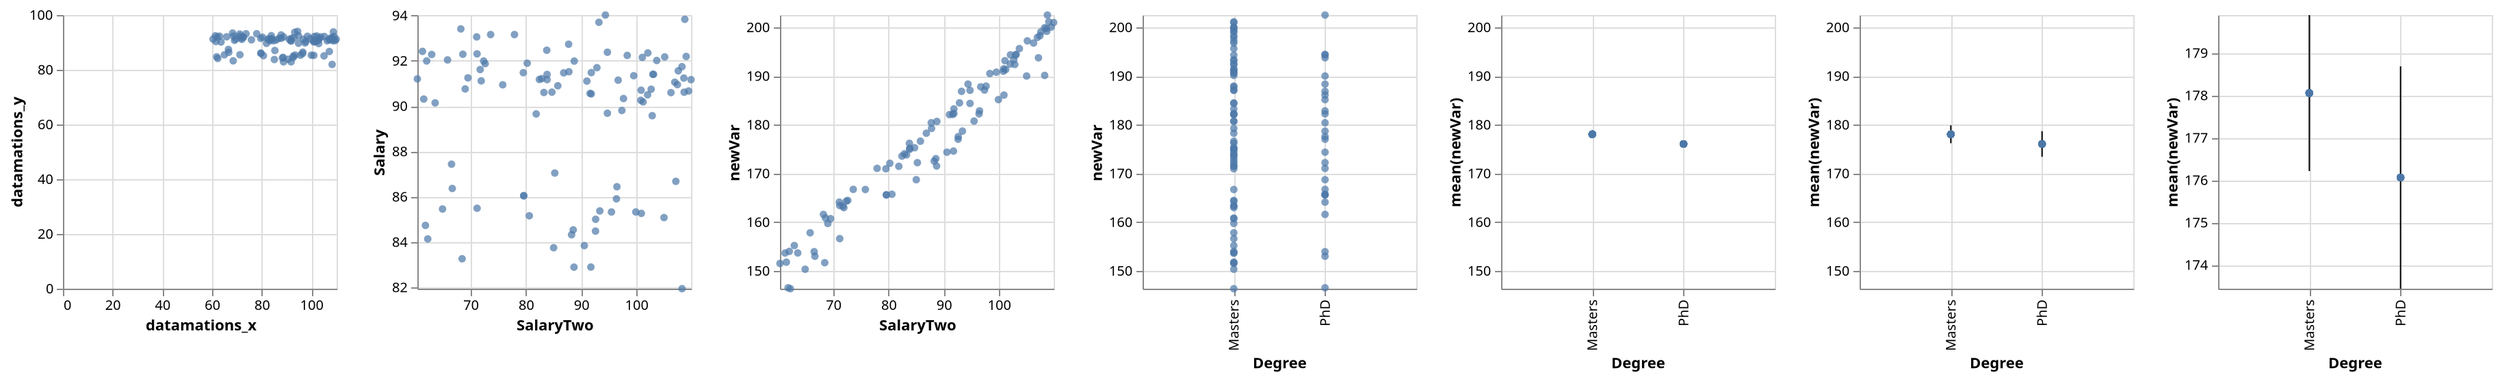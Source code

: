 {
  "height": 300,
  "width": 300,
  "$schema": "https://vega.github.io/schema/vega-lite/v5.json",
  "hconcat": [
    {
      "data": {
        "values": [
          {
            "gemini_id": 1,
            "datamations_x": 108.197138495743,
            "datamations_y": 81.9445013836958,
            "datamations_y_tooltip": 81.9445013836958
          },
          {
            "gemini_id": 2,
            "datamations_x": 88.6565621732734,
            "datamations_y": 82.8953005648218,
            "datamations_y_tooltip": 82.8953005648218
          },
          {
            "gemini_id": 3,
            "datamations_x": 68.4237992879935,
            "datamations_y": 83.2656172472052,
            "datamations_y_tooltip": 83.2656172472052
          },
          {
            "gemini_id": 4,
            "datamations_x": 91.707503576763,
            "datamations_y": 82.899547266541,
            "datamations_y_tooltip": 82.899547266541
          },
          {
            "gemini_id": 5,
            "datamations_x": 101.154054389335,
            "datamations_y": 90.1877911367919,
            "datamations_y_tooltip": 90.1877911367919
          },
          {
            "gemini_id": 6,
            "datamations_x": 61.4839485404082,
            "datamations_y": 90.3138903337531,
            "datamations_y_tooltip": 90.3138903337531
          },
          {
            "gemini_id": 7,
            "datamations_x": 97.6091434853151,
            "datamations_y": 90.3365755749401,
            "datamations_y_tooltip": 90.3365755749401
          },
          {
            "gemini_id": 8,
            "datamations_x": 94.6975027467124,
            "datamations_y": 89.6885157823563,
            "datamations_y_tooltip": 89.6885157823563
          },
          {
            "gemini_id": 9,
            "datamations_x": 81.8219332979061,
            "datamations_y": 89.657391943736,
            "datamations_y_tooltip": 89.657391943736
          },
          {
            "gemini_id": 10,
            "datamations_x": 97.3172331484966,
            "datamations_y": 89.8103184474166,
            "datamations_y_tooltip": 89.8103184474166
          },
          {
            "gemini_id": 11,
            "datamations_x": 63.5424664733,
            "datamations_y": 90.1445505130105,
            "datamations_y_tooltip": 90.1445505130105
          },
          {
            "gemini_id": 12,
            "datamations_x": 100.735607570969,
            "datamations_y": 90.2597002927214,
            "datamations_y_tooltip": 90.2597002927214
          },
          {
            "gemini_id": 13,
            "datamations_x": 102.803507274948,
            "datamations_y": 89.5807276440319,
            "datamations_y_tooltip": 89.5807276440319
          },
          {
            "gemini_id": 14,
            "datamations_x": 79.4917103042826,
            "datamations_y": 91.4775695463177,
            "datamations_y_tooltip": 91.4775695463177
          },
          {
            "gemini_id": 15,
            "datamations_x": 91.7843236261979,
            "datamations_y": 90.5421400056221,
            "datamations_y_tooltip": 90.5421400056221
          },
          {
            "gemini_id": 16,
            "datamations_x": 107.358183562756,
            "datamations_y": 90.9508253019303,
            "datamations_y_tooltip": 90.9508253019303
          },
          {
            "gemini_id": 17,
            "datamations_x": 88.2195205101743,
            "datamations_y": 84.3256172758993,
            "datamations_y_tooltip": 84.3256172758993
          },
          {
            "gemini_id": 18,
            "datamations_x": 68.9803898357786,
            "datamations_y": 90.7608228451572,
            "datamations_y_tooltip": 90.7608228451572
          },
          {
            "gemini_id": 19,
            "datamations_x": 82.8341949987225,
            "datamations_y": 91.2149588565808,
            "datamations_y_tooltip": 91.2149588565808
          },
          {
            "gemini_id": 20,
            "datamations_x": 91.7849920014851,
            "datamations_y": 91.4811559985392,
            "datamations_y_tooltip": 91.4811559985392
          },
          {
            "gemini_id": 21,
            "datamations_x": 60.3296202165075,
            "datamations_y": 91.203505871119,
            "datamations_y_tooltip": 91.203505871119
          },
          {
            "gemini_id": 22,
            "datamations_x": 62.209513541311,
            "datamations_y": 84.1406831252389,
            "datamations_y_tooltip": 84.1406831252389
          },
          {
            "gemini_id": 23,
            "datamations_x": 85.7330019841902,
            "datamations_y": 90.900099467719,
            "datamations_y_tooltip": 90.900099467719
          },
          {
            "gemini_id": 24,
            "datamations_x": 99.4594412413426,
            "datamations_y": 91.3447520111222,
            "datamations_y_tooltip": 91.3447520111222
          },
          {
            "gemini_id": 25,
            "datamations_x": 108.575439932756,
            "datamations_y": 90.6169246234931,
            "datamations_y_tooltip": 90.6169246234931
          },
          {
            "gemini_id": 26,
            "datamations_x": 82.3906649742275,
            "datamations_y": 91.1798533124384,
            "datamations_y_tooltip": 91.1798533124384
          },
          {
            "gemini_id": 27,
            "datamations_x": 69.4802642823197,
            "datamations_y": 91.2493746823166,
            "datamations_y_tooltip": 91.2493746823166
          },
          {
            "gemini_id": 28,
            "datamations_x": 102.913876322564,
            "datamations_y": 91.4049337708857,
            "datamations_y_tooltip": 91.4049337708857
          },
          {
            "gemini_id": 29,
            "datamations_x": 71.8817270500585,
            "datamations_y": 91.1165353488177,
            "datamations_y_tooltip": 91.1165353488177
          },
          {
            "gemini_id": 30,
            "datamations_x": 90.9859726927243,
            "datamations_y": 91.1068642993923,
            "datamations_y_tooltip": 91.1068642993923
          },
          {
            "gemini_id": 31,
            "datamations_x": 109.392303684726,
            "datamations_y": 90.6704280367121,
            "datamations_y_tooltip": 90.6704280367121
          },
          {
            "gemini_id": 32,
            "datamations_x": 86.7987731494941,
            "datamations_y": 91.4698466714472,
            "datamations_y_tooltip": 91.4698466714472
          },
          {
            "gemini_id": 33,
            "datamations_x": 106.88808186911,
            "datamations_y": 91.0579056167044,
            "datamations_y_tooltip": 91.0579056167044
          },
          {
            "gemini_id": 34,
            "datamations_x": 75.7702176831663,
            "datamations_y": 90.9434416298755,
            "datamations_y_tooltip": 90.9434416298755
          },
          {
            "gemini_id": 35,
            "datamations_x": 83.7883752444759,
            "datamations_y": 91.1740557027515,
            "datamations_y_tooltip": 91.1740557027515
          },
          {
            "gemini_id": 36,
            "datamations_x": 108.52535846876,
            "datamations_y": 91.2401522365399,
            "datamations_y_tooltip": 91.2401522365399
          },
          {
            "gemini_id": 37,
            "datamations_x": 101.965444094967,
            "datamations_y": 90.5011388328858,
            "datamations_y_tooltip": 90.5011388328858
          },
          {
            "gemini_id": 38,
            "datamations_x": 95.4353828588501,
            "datamations_y": 85.3303201349918,
            "datamations_y_tooltip": 85.3303201349918
          },
          {
            "gemini_id": 39,
            "datamations_x": 83.2167628826573,
            "datamations_y": 90.6040293425322,
            "datamations_y_tooltip": 90.6040293425322
          },
          {
            "gemini_id": 40,
            "datamations_x": 71.1349574406631,
            "datamations_y": 85.4951418309938,
            "datamations_y_tooltip": 85.4951418309938
          },
          {
            "gemini_id": 41,
            "datamations_x": 83.7933087861165,
            "datamations_y": 91.4005046924576,
            "datamations_y_tooltip": 91.4005046924576
          },
          {
            "gemini_id": 42,
            "datamations_x": 96.6458024014719,
            "datamations_y": 91.1476999609731,
            "datamations_y_tooltip": 91.1476999609731
          },
          {
            "gemini_id": 43,
            "datamations_x": 100.798250597436,
            "datamations_y": 90.7045878821518,
            "datamations_y_tooltip": 90.7045878821518
          },
          {
            "gemini_id": 44,
            "datamations_x": 84.6707479585893,
            "datamations_y": 90.6188371984754,
            "datamations_y_tooltip": 90.6188371984754
          },
          {
            "gemini_id": 45,
            "datamations_x": 91.5696700243279,
            "datamations_y": 90.5633510330226,
            "datamations_y_tooltip": 90.5633510330226
          },
          {
            "gemini_id": 46,
            "datamations_x": 106.191942272708,
            "datamations_y": 90.5981954357121,
            "datamations_y_tooltip": 90.5981954357121
          },
          {
            "gemini_id": 47,
            "datamations_x": 109.822490825318,
            "datamations_y": 91.1700340267271,
            "datamations_y_tooltip": 91.1700340267271
          },
          {
            "gemini_id": 48,
            "datamations_x": 102.613310238812,
            "datamations_y": 90.7472879537381,
            "datamations_y_tooltip": 90.7472879537381
          },
          {
            "gemini_id": 49,
            "datamations_x": 103.626687233336,
            "datamations_y": 92.0161147855688,
            "datamations_y_tooltip": 92.0161147855688
          },
          {
            "gemini_id": 50,
            "datamations_x": 62.9249094193801,
            "datamations_y": 92.2819435379934,
            "datamations_y_tooltip": 92.2819435379934
          },
          {
            "gemini_id": 51,
            "datamations_x": 87.7403319487348,
            "datamations_y": 91.5201518230606,
            "datamations_y_tooltip": 91.5201518230606
          },
          {
            "gemini_id": 52,
            "datamations_x": 98.2851789821871,
            "datamations_y": 92.2406232669018,
            "datamations_y_tooltip": 92.2406232669018
          },
          {
            "gemini_id": 53,
            "datamations_x": 88.5169246955775,
            "datamations_y": 84.5408536496107,
            "datamations_y_tooltip": 84.5408536496107
          },
          {
            "gemini_id": 54,
            "datamations_x": 71.6882668924518,
            "datamations_y": 91.6161431246437,
            "datamations_y_tooltip": 91.6161431246437
          },
          {
            "gemini_id": 55,
            "datamations_x": 65.7861902518198,
            "datamations_y": 92.0414693744387,
            "datamations_y_tooltip": 92.0414693744387
          },
          {
            "gemini_id": 56,
            "datamations_x": 68.5606893990189,
            "datamations_y": 92.2921498068608,
            "datamations_y_tooltip": 92.2921498068608
          },
          {
            "gemini_id": 57,
            "datamations_x": 92.8013195423409,
            "datamations_y": 91.6981512298808,
            "datamations_y_tooltip": 91.6981512298808
          },
          {
            "gemini_id": 58,
            "datamations_x": 80.1982381753623,
            "datamations_y": 91.8960476492066,
            "datamations_y_tooltip": 91.8960476492066
          },
          {
            "gemini_id": 59,
            "datamations_x": 61.25630015973,
            "datamations_y": 92.4187721665949,
            "datamations_y_tooltip": 92.4187721665949
          },
          {
            "gemini_id": 60,
            "datamations_x": 72.5947196851484,
            "datamations_y": 91.8766731780488,
            "datamations_y_tooltip": 91.8766731780488
          },
          {
            "gemini_id": 61,
            "datamations_x": 94.7003551083617,
            "datamations_y": 92.3804325407837,
            "datamations_y_tooltip": 92.3804325407837
          },
          {
            "gemini_id": 62,
            "datamations_x": 105.065170619637,
            "datamations_y": 92.1729675922543,
            "datamations_y_tooltip": 92.1729675922543
          },
          {
            "gemini_id": 63,
            "datamations_x": 101.013525752351,
            "datamations_y": 92.1522822889965,
            "datamations_y_tooltip": 92.1522822889965
          },
          {
            "gemini_id": 64,
            "datamations_x": 64.8834083252586,
            "datamations_y": 85.4612494898029,
            "datamations_y_tooltip": 85.4612494898029
          },
          {
            "gemini_id": 65,
            "datamations_x": 108.946625902317,
            "datamations_y": 92.1945560907479,
            "datamations_y_tooltip": 92.1945560907479
          },
          {
            "gemini_id": 66,
            "datamations_x": 107.516633966006,
            "datamations_y": 91.5597189620603,
            "datamations_y_tooltip": 91.5597189620603
          },
          {
            "gemini_id": 67,
            "datamations_x": 72.3243912355974,
            "datamations_y": 91.992212592857,
            "datamations_y_tooltip": 91.992212592857
          },
          {
            "gemini_id": 68,
            "datamations_x": 83.7335656653158,
            "datamations_y": 92.4685412924737,
            "datamations_y_tooltip": 92.4685412924737
          },
          {
            "gemini_id": 69,
            "datamations_x": 88.7029005470686,
            "datamations_y": 91.9892992568202,
            "datamations_y_tooltip": 91.9892992568202
          },
          {
            "gemini_id": 70,
            "datamations_x": 62.0156437181868,
            "datamations_y": 91.9956347632688,
            "datamations_y_tooltip": 91.9956347632688
          },
          {
            "gemini_id": 71,
            "datamations_x": 71.1280782730319,
            "datamations_y": 92.3084856946953,
            "datamations_y_tooltip": 92.3084856946953
          },
          {
            "gemini_id": 72,
            "datamations_x": 108.18305997178,
            "datamations_y": 91.7435715948232,
            "datamations_y_tooltip": 91.7435715948232
          },
          {
            "gemini_id": 73,
            "datamations_x": 92.5483013875782,
            "datamations_y": 84.4868333523627,
            "datamations_y_tooltip": 84.4868333523627
          },
          {
            "gemini_id": 74,
            "datamations_x": 90.5277793202549,
            "datamations_y": 83.8469139884692,
            "datamations_y_tooltip": 83.8469139884692
          },
          {
            "gemini_id": 75,
            "datamations_x": 84.9783491250128,
            "datamations_y": 83.7531382157467,
            "datamations_y_tooltip": 83.7531382157467
          },
          {
            "gemini_id": 76,
            "datamations_x": 100.835474454798,
            "datamations_y": 85.2683244312648,
            "datamations_y_tooltip": 85.2683244312648
          },
          {
            "gemini_id": 77,
            "datamations_x": 103.048453866504,
            "datamations_y": 91.4052118111867,
            "datamations_y_tooltip": 91.4052118111867
          },
          {
            "gemini_id": 78,
            "datamations_x": 99.8376574856229,
            "datamations_y": 85.3309176496696,
            "datamations_y_tooltip": 85.3309176496696
          },
          {
            "gemini_id": 79,
            "datamations_x": 102.011997883674,
            "datamations_y": 92.3489408034366,
            "datamations_y_tooltip": 92.3489408034366
          },
          {
            "gemini_id": 80,
            "datamations_x": 61.7974822316319,
            "datamations_y": 84.7384647994768,
            "datamations_y_tooltip": 84.7384647994768
          },
          {
            "gemini_id": 81,
            "datamations_x": 92.5725180096924,
            "datamations_y": 85.0068552203011,
            "datamations_y_tooltip": 85.0068552203011
          },
          {
            "gemini_id": 82,
            "datamations_x": 80.5784203484654,
            "datamations_y": 85.1630066898651,
            "datamations_y_tooltip": 85.1630066898651
          },
          {
            "gemini_id": 83,
            "datamations_x": 93.3292160299607,
            "datamations_y": 85.3773716066498,
            "datamations_y_tooltip": 85.3773716066498
          },
          {
            "gemini_id": 84,
            "datamations_x": 104.936267507728,
            "datamations_y": 85.0828845105134,
            "datamations_y_tooltip": 85.0828845105134
          },
          {
            "gemini_id": 85,
            "datamations_x": 79.5674253278412,
            "datamations_y": 86.0538539250847,
            "datamations_y_tooltip": 86.0538539250847
          },
          {
            "gemini_id": 86,
            "datamations_x": 77.8949976223521,
            "datamations_y": 93.1602621641941,
            "datamations_y_tooltip": 93.1602621641941
          },
          {
            "gemini_id": 87,
            "datamations_x": 96.3351090112701,
            "datamations_y": 85.9106459924951,
            "datamations_y_tooltip": 85.9106459924951
          },
          {
            "gemini_id": 88,
            "datamations_x": 68.1925522536039,
            "datamations_y": 93.4098555028904,
            "datamations_y_tooltip": 93.4098555028904
          },
          {
            "gemini_id": 89,
            "datamations_x": 79.5696711773053,
            "datamations_y": 86.0406335154548,
            "datamations_y_tooltip": 86.0406335154548
          },
          {
            "gemini_id": 90,
            "datamations_x": 71.0633022617549,
            "datamations_y": 93.0570627038833,
            "datamations_y_tooltip": 93.0570627038833
          },
          {
            "gemini_id": 91,
            "datamations_x": 96.4183427300304,
            "datamations_y": 86.4447282091714,
            "datamations_y_tooltip": 86.4447282091714
          },
          {
            "gemini_id": 92,
            "datamations_x": 87.688821265474,
            "datamations_y": 92.7338204937987,
            "datamations_y_tooltip": 92.7338204937987
          },
          {
            "gemini_id": 93,
            "datamations_x": 66.6427565994672,
            "datamations_y": 86.3678887020797,
            "datamations_y_tooltip": 86.3678887020797
          },
          {
            "gemini_id": 94,
            "datamations_x": 85.1814102753997,
            "datamations_y": 87.049029128626,
            "datamations_y_tooltip": 87.049029128626
          },
          {
            "gemini_id": 95,
            "datamations_x": 73.5818537906744,
            "datamations_y": 93.1600916916505,
            "datamations_y_tooltip": 93.1600916916505
          },
          {
            "gemini_id": 96,
            "datamations_x": 107.076522698626,
            "datamations_y": 86.6827135430649,
            "datamations_y_tooltip": 86.6827135430649
          },
          {
            "gemini_id": 97,
            "datamations_x": 93.1657705479302,
            "datamations_y": 93.7030599385034,
            "datamations_y_tooltip": 93.7030599385034
          },
          {
            "gemini_id": 98,
            "datamations_x": 66.512074591592,
            "datamations_y": 87.4391794742551,
            "datamations_y_tooltip": 87.4391794742551
          },
          {
            "gemini_id": 99,
            "datamations_x": 108.700069554616,
            "datamations_y": 93.833772216225,
            "datamations_y_tooltip": 93.833772216225
          },
          {
            "gemini_id": 100,
            "datamations_x": 94.3370326678269,
            "datamations_y": 94.0215112566948,
            "datamations_y_tooltip": 94.0215112566948
          }
        ]
      },
      "mark": {
        "type": "point",
        "filled": true,
        "strokeWidth": 1
      },
      "encoding": {
        "x": {
          "field": "datamations_x",
          "type": "quantitative"
        },
        "y": {
          "field": "datamations_y",
          "type": "quantitative"
        }
      }
    },
    {
      "data": {
        "values": [
          {
            "gemini_id": 1,
            "datamations_x": 108.197138495743,
            "datamations_y": 81.9445013836958,
            "datamations_y_tooltip": 81.9445013836958
          },
          {
            "gemini_id": 2,
            "datamations_x": 88.6565621732734,
            "datamations_y": 82.8953005648218,
            "datamations_y_tooltip": 82.8953005648218
          },
          {
            "gemini_id": 3,
            "datamations_x": 68.4237992879935,
            "datamations_y": 83.2656172472052,
            "datamations_y_tooltip": 83.2656172472052
          },
          {
            "gemini_id": 4,
            "datamations_x": 91.707503576763,
            "datamations_y": 82.899547266541,
            "datamations_y_tooltip": 82.899547266541
          },
          {
            "gemini_id": 5,
            "datamations_x": 101.154054389335,
            "datamations_y": 90.1877911367919,
            "datamations_y_tooltip": 90.1877911367919
          },
          {
            "gemini_id": 6,
            "datamations_x": 61.4839485404082,
            "datamations_y": 90.3138903337531,
            "datamations_y_tooltip": 90.3138903337531
          },
          {
            "gemini_id": 7,
            "datamations_x": 97.6091434853151,
            "datamations_y": 90.3365755749401,
            "datamations_y_tooltip": 90.3365755749401
          },
          {
            "gemini_id": 8,
            "datamations_x": 94.6975027467124,
            "datamations_y": 89.6885157823563,
            "datamations_y_tooltip": 89.6885157823563
          },
          {
            "gemini_id": 9,
            "datamations_x": 81.8219332979061,
            "datamations_y": 89.657391943736,
            "datamations_y_tooltip": 89.657391943736
          },
          {
            "gemini_id": 10,
            "datamations_x": 97.3172331484966,
            "datamations_y": 89.8103184474166,
            "datamations_y_tooltip": 89.8103184474166
          },
          {
            "gemini_id": 11,
            "datamations_x": 63.5424664733,
            "datamations_y": 90.1445505130105,
            "datamations_y_tooltip": 90.1445505130105
          },
          {
            "gemini_id": 12,
            "datamations_x": 100.735607570969,
            "datamations_y": 90.2597002927214,
            "datamations_y_tooltip": 90.2597002927214
          },
          {
            "gemini_id": 13,
            "datamations_x": 102.803507274948,
            "datamations_y": 89.5807276440319,
            "datamations_y_tooltip": 89.5807276440319
          },
          {
            "gemini_id": 14,
            "datamations_x": 79.4917103042826,
            "datamations_y": 91.4775695463177,
            "datamations_y_tooltip": 91.4775695463177
          },
          {
            "gemini_id": 15,
            "datamations_x": 91.7843236261979,
            "datamations_y": 90.5421400056221,
            "datamations_y_tooltip": 90.5421400056221
          },
          {
            "gemini_id": 16,
            "datamations_x": 107.358183562756,
            "datamations_y": 90.9508253019303,
            "datamations_y_tooltip": 90.9508253019303
          },
          {
            "gemini_id": 17,
            "datamations_x": 88.2195205101743,
            "datamations_y": 84.3256172758993,
            "datamations_y_tooltip": 84.3256172758993
          },
          {
            "gemini_id": 18,
            "datamations_x": 68.9803898357786,
            "datamations_y": 90.7608228451572,
            "datamations_y_tooltip": 90.7608228451572
          },
          {
            "gemini_id": 19,
            "datamations_x": 82.8341949987225,
            "datamations_y": 91.2149588565808,
            "datamations_y_tooltip": 91.2149588565808
          },
          {
            "gemini_id": 20,
            "datamations_x": 91.7849920014851,
            "datamations_y": 91.4811559985392,
            "datamations_y_tooltip": 91.4811559985392
          },
          {
            "gemini_id": 21,
            "datamations_x": 60.3296202165075,
            "datamations_y": 91.203505871119,
            "datamations_y_tooltip": 91.203505871119
          },
          {
            "gemini_id": 22,
            "datamations_x": 62.209513541311,
            "datamations_y": 84.1406831252389,
            "datamations_y_tooltip": 84.1406831252389
          },
          {
            "gemini_id": 23,
            "datamations_x": 85.7330019841902,
            "datamations_y": 90.900099467719,
            "datamations_y_tooltip": 90.900099467719
          },
          {
            "gemini_id": 24,
            "datamations_x": 99.4594412413426,
            "datamations_y": 91.3447520111222,
            "datamations_y_tooltip": 91.3447520111222
          },
          {
            "gemini_id": 25,
            "datamations_x": 108.575439932756,
            "datamations_y": 90.6169246234931,
            "datamations_y_tooltip": 90.6169246234931
          },
          {
            "gemini_id": 26,
            "datamations_x": 82.3906649742275,
            "datamations_y": 91.1798533124384,
            "datamations_y_tooltip": 91.1798533124384
          },
          {
            "gemini_id": 27,
            "datamations_x": 69.4802642823197,
            "datamations_y": 91.2493746823166,
            "datamations_y_tooltip": 91.2493746823166
          },
          {
            "gemini_id": 28,
            "datamations_x": 102.913876322564,
            "datamations_y": 91.4049337708857,
            "datamations_y_tooltip": 91.4049337708857
          },
          {
            "gemini_id": 29,
            "datamations_x": 71.8817270500585,
            "datamations_y": 91.1165353488177,
            "datamations_y_tooltip": 91.1165353488177
          },
          {
            "gemini_id": 30,
            "datamations_x": 90.9859726927243,
            "datamations_y": 91.1068642993923,
            "datamations_y_tooltip": 91.1068642993923
          },
          {
            "gemini_id": 31,
            "datamations_x": 109.392303684726,
            "datamations_y": 90.6704280367121,
            "datamations_y_tooltip": 90.6704280367121
          },
          {
            "gemini_id": 32,
            "datamations_x": 86.7987731494941,
            "datamations_y": 91.4698466714472,
            "datamations_y_tooltip": 91.4698466714472
          },
          {
            "gemini_id": 33,
            "datamations_x": 106.88808186911,
            "datamations_y": 91.0579056167044,
            "datamations_y_tooltip": 91.0579056167044
          },
          {
            "gemini_id": 34,
            "datamations_x": 75.7702176831663,
            "datamations_y": 90.9434416298755,
            "datamations_y_tooltip": 90.9434416298755
          },
          {
            "gemini_id": 35,
            "datamations_x": 83.7883752444759,
            "datamations_y": 91.1740557027515,
            "datamations_y_tooltip": 91.1740557027515
          },
          {
            "gemini_id": 36,
            "datamations_x": 108.52535846876,
            "datamations_y": 91.2401522365399,
            "datamations_y_tooltip": 91.2401522365399
          },
          {
            "gemini_id": 37,
            "datamations_x": 101.965444094967,
            "datamations_y": 90.5011388328858,
            "datamations_y_tooltip": 90.5011388328858
          },
          {
            "gemini_id": 38,
            "datamations_x": 95.4353828588501,
            "datamations_y": 85.3303201349918,
            "datamations_y_tooltip": 85.3303201349918
          },
          {
            "gemini_id": 39,
            "datamations_x": 83.2167628826573,
            "datamations_y": 90.6040293425322,
            "datamations_y_tooltip": 90.6040293425322
          },
          {
            "gemini_id": 40,
            "datamations_x": 71.1349574406631,
            "datamations_y": 85.4951418309938,
            "datamations_y_tooltip": 85.4951418309938
          },
          {
            "gemini_id": 41,
            "datamations_x": 83.7933087861165,
            "datamations_y": 91.4005046924576,
            "datamations_y_tooltip": 91.4005046924576
          },
          {
            "gemini_id": 42,
            "datamations_x": 96.6458024014719,
            "datamations_y": 91.1476999609731,
            "datamations_y_tooltip": 91.1476999609731
          },
          {
            "gemini_id": 43,
            "datamations_x": 100.798250597436,
            "datamations_y": 90.7045878821518,
            "datamations_y_tooltip": 90.7045878821518
          },
          {
            "gemini_id": 44,
            "datamations_x": 84.6707479585893,
            "datamations_y": 90.6188371984754,
            "datamations_y_tooltip": 90.6188371984754
          },
          {
            "gemini_id": 45,
            "datamations_x": 91.5696700243279,
            "datamations_y": 90.5633510330226,
            "datamations_y_tooltip": 90.5633510330226
          },
          {
            "gemini_id": 46,
            "datamations_x": 106.191942272708,
            "datamations_y": 90.5981954357121,
            "datamations_y_tooltip": 90.5981954357121
          },
          {
            "gemini_id": 47,
            "datamations_x": 109.822490825318,
            "datamations_y": 91.1700340267271,
            "datamations_y_tooltip": 91.1700340267271
          },
          {
            "gemini_id": 48,
            "datamations_x": 102.613310238812,
            "datamations_y": 90.7472879537381,
            "datamations_y_tooltip": 90.7472879537381
          },
          {
            "gemini_id": 49,
            "datamations_x": 103.626687233336,
            "datamations_y": 92.0161147855688,
            "datamations_y_tooltip": 92.0161147855688
          },
          {
            "gemini_id": 50,
            "datamations_x": 62.9249094193801,
            "datamations_y": 92.2819435379934,
            "datamations_y_tooltip": 92.2819435379934
          },
          {
            "gemini_id": 51,
            "datamations_x": 87.7403319487348,
            "datamations_y": 91.5201518230606,
            "datamations_y_tooltip": 91.5201518230606
          },
          {
            "gemini_id": 52,
            "datamations_x": 98.2851789821871,
            "datamations_y": 92.2406232669018,
            "datamations_y_tooltip": 92.2406232669018
          },
          {
            "gemini_id": 53,
            "datamations_x": 88.5169246955775,
            "datamations_y": 84.5408536496107,
            "datamations_y_tooltip": 84.5408536496107
          },
          {
            "gemini_id": 54,
            "datamations_x": 71.6882668924518,
            "datamations_y": 91.6161431246437,
            "datamations_y_tooltip": 91.6161431246437
          },
          {
            "gemini_id": 55,
            "datamations_x": 65.7861902518198,
            "datamations_y": 92.0414693744387,
            "datamations_y_tooltip": 92.0414693744387
          },
          {
            "gemini_id": 56,
            "datamations_x": 68.5606893990189,
            "datamations_y": 92.2921498068608,
            "datamations_y_tooltip": 92.2921498068608
          },
          {
            "gemini_id": 57,
            "datamations_x": 92.8013195423409,
            "datamations_y": 91.6981512298808,
            "datamations_y_tooltip": 91.6981512298808
          },
          {
            "gemini_id": 58,
            "datamations_x": 80.1982381753623,
            "datamations_y": 91.8960476492066,
            "datamations_y_tooltip": 91.8960476492066
          },
          {
            "gemini_id": 59,
            "datamations_x": 61.25630015973,
            "datamations_y": 92.4187721665949,
            "datamations_y_tooltip": 92.4187721665949
          },
          {
            "gemini_id": 60,
            "datamations_x": 72.5947196851484,
            "datamations_y": 91.8766731780488,
            "datamations_y_tooltip": 91.8766731780488
          },
          {
            "gemini_id": 61,
            "datamations_x": 94.7003551083617,
            "datamations_y": 92.3804325407837,
            "datamations_y_tooltip": 92.3804325407837
          },
          {
            "gemini_id": 62,
            "datamations_x": 105.065170619637,
            "datamations_y": 92.1729675922543,
            "datamations_y_tooltip": 92.1729675922543
          },
          {
            "gemini_id": 63,
            "datamations_x": 101.013525752351,
            "datamations_y": 92.1522822889965,
            "datamations_y_tooltip": 92.1522822889965
          },
          {
            "gemini_id": 64,
            "datamations_x": 64.8834083252586,
            "datamations_y": 85.4612494898029,
            "datamations_y_tooltip": 85.4612494898029
          },
          {
            "gemini_id": 65,
            "datamations_x": 108.946625902317,
            "datamations_y": 92.1945560907479,
            "datamations_y_tooltip": 92.1945560907479
          },
          {
            "gemini_id": 66,
            "datamations_x": 107.516633966006,
            "datamations_y": 91.5597189620603,
            "datamations_y_tooltip": 91.5597189620603
          },
          {
            "gemini_id": 67,
            "datamations_x": 72.3243912355974,
            "datamations_y": 91.992212592857,
            "datamations_y_tooltip": 91.992212592857
          },
          {
            "gemini_id": 68,
            "datamations_x": 83.7335656653158,
            "datamations_y": 92.4685412924737,
            "datamations_y_tooltip": 92.4685412924737
          },
          {
            "gemini_id": 69,
            "datamations_x": 88.7029005470686,
            "datamations_y": 91.9892992568202,
            "datamations_y_tooltip": 91.9892992568202
          },
          {
            "gemini_id": 70,
            "datamations_x": 62.0156437181868,
            "datamations_y": 91.9956347632688,
            "datamations_y_tooltip": 91.9956347632688
          },
          {
            "gemini_id": 71,
            "datamations_x": 71.1280782730319,
            "datamations_y": 92.3084856946953,
            "datamations_y_tooltip": 92.3084856946953
          },
          {
            "gemini_id": 72,
            "datamations_x": 108.18305997178,
            "datamations_y": 91.7435715948232,
            "datamations_y_tooltip": 91.7435715948232
          },
          {
            "gemini_id": 73,
            "datamations_x": 92.5483013875782,
            "datamations_y": 84.4868333523627,
            "datamations_y_tooltip": 84.4868333523627
          },
          {
            "gemini_id": 74,
            "datamations_x": 90.5277793202549,
            "datamations_y": 83.8469139884692,
            "datamations_y_tooltip": 83.8469139884692
          },
          {
            "gemini_id": 75,
            "datamations_x": 84.9783491250128,
            "datamations_y": 83.7531382157467,
            "datamations_y_tooltip": 83.7531382157467
          },
          {
            "gemini_id": 76,
            "datamations_x": 100.835474454798,
            "datamations_y": 85.2683244312648,
            "datamations_y_tooltip": 85.2683244312648
          },
          {
            "gemini_id": 77,
            "datamations_x": 103.048453866504,
            "datamations_y": 91.4052118111867,
            "datamations_y_tooltip": 91.4052118111867
          },
          {
            "gemini_id": 78,
            "datamations_x": 99.8376574856229,
            "datamations_y": 85.3309176496696,
            "datamations_y_tooltip": 85.3309176496696
          },
          {
            "gemini_id": 79,
            "datamations_x": 102.011997883674,
            "datamations_y": 92.3489408034366,
            "datamations_y_tooltip": 92.3489408034366
          },
          {
            "gemini_id": 80,
            "datamations_x": 61.7974822316319,
            "datamations_y": 84.7384647994768,
            "datamations_y_tooltip": 84.7384647994768
          },
          {
            "gemini_id": 81,
            "datamations_x": 92.5725180096924,
            "datamations_y": 85.0068552203011,
            "datamations_y_tooltip": 85.0068552203011
          },
          {
            "gemini_id": 82,
            "datamations_x": 80.5784203484654,
            "datamations_y": 85.1630066898651,
            "datamations_y_tooltip": 85.1630066898651
          },
          {
            "gemini_id": 83,
            "datamations_x": 93.3292160299607,
            "datamations_y": 85.3773716066498,
            "datamations_y_tooltip": 85.3773716066498
          },
          {
            "gemini_id": 84,
            "datamations_x": 104.936267507728,
            "datamations_y": 85.0828845105134,
            "datamations_y_tooltip": 85.0828845105134
          },
          {
            "gemini_id": 85,
            "datamations_x": 79.5674253278412,
            "datamations_y": 86.0538539250847,
            "datamations_y_tooltip": 86.0538539250847
          },
          {
            "gemini_id": 86,
            "datamations_x": 77.8949976223521,
            "datamations_y": 93.1602621641941,
            "datamations_y_tooltip": 93.1602621641941
          },
          {
            "gemini_id": 87,
            "datamations_x": 96.3351090112701,
            "datamations_y": 85.9106459924951,
            "datamations_y_tooltip": 85.9106459924951
          },
          {
            "gemini_id": 88,
            "datamations_x": 68.1925522536039,
            "datamations_y": 93.4098555028904,
            "datamations_y_tooltip": 93.4098555028904
          },
          {
            "gemini_id": 89,
            "datamations_x": 79.5696711773053,
            "datamations_y": 86.0406335154548,
            "datamations_y_tooltip": 86.0406335154548
          },
          {
            "gemini_id": 90,
            "datamations_x": 71.0633022617549,
            "datamations_y": 93.0570627038833,
            "datamations_y_tooltip": 93.0570627038833
          },
          {
            "gemini_id": 91,
            "datamations_x": 96.4183427300304,
            "datamations_y": 86.4447282091714,
            "datamations_y_tooltip": 86.4447282091714
          },
          {
            "gemini_id": 92,
            "datamations_x": 87.688821265474,
            "datamations_y": 92.7338204937987,
            "datamations_y_tooltip": 92.7338204937987
          },
          {
            "gemini_id": 93,
            "datamations_x": 66.6427565994672,
            "datamations_y": 86.3678887020797,
            "datamations_y_tooltip": 86.3678887020797
          },
          {
            "gemini_id": 94,
            "datamations_x": 85.1814102753997,
            "datamations_y": 87.049029128626,
            "datamations_y_tooltip": 87.049029128626
          },
          {
            "gemini_id": 95,
            "datamations_x": 73.5818537906744,
            "datamations_y": 93.1600916916505,
            "datamations_y_tooltip": 93.1600916916505
          },
          {
            "gemini_id": 96,
            "datamations_x": 107.076522698626,
            "datamations_y": 86.6827135430649,
            "datamations_y_tooltip": 86.6827135430649
          },
          {
            "gemini_id": 97,
            "datamations_x": 93.1657705479302,
            "datamations_y": 93.7030599385034,
            "datamations_y_tooltip": 93.7030599385034
          },
          {
            "gemini_id": 98,
            "datamations_x": 66.512074591592,
            "datamations_y": 87.4391794742551,
            "datamations_y_tooltip": 87.4391794742551
          },
          {
            "gemini_id": 99,
            "datamations_x": 108.700069554616,
            "datamations_y": 93.833772216225,
            "datamations_y_tooltip": 93.833772216225
          },
          {
            "gemini_id": 100,
            "datamations_x": 94.3370326678269,
            "datamations_y": 94.0215112566948,
            "datamations_y_tooltip": 94.0215112566948
          }
        ]
      },
      "mark": {
        "type": "point",
        "filled": true,
        "strokeWidth": 1
      },
      "encoding": {
        "x": {
          "field": "datamations_x",
          "type": "quantitative",
          "title": "SalaryTwo",
          "scale": {
            "domain": [
              60.3296202165075,
              109.822490825318
            ]
          }
        },
        "y": {
          "field": "datamations_y",
          "type": "quantitative",
          "title": "Salary",
          "scale": {
            "domain": [
              81.9445013836958,
              94.0215112566948
            ]
          }
        },
        "tooltip": [
          {
            "field": "datamations_y_tooltip",
            "type": "quantitative",
            "title": "Salary"
          }
        ]
      }
    },
    {
      "data": {
        "values": [
          {
            "gemini_id": 1,
            "datamations_x": 108.197138495743,
            "datamations_y": 190.141639879439,
            "datamations_y_tooltip": 190.141639879439
          },
          {
            "gemini_id": 2,
            "datamations_x": 88.6565621732734,
            "datamations_y": 171.551862738095,
            "datamations_y_tooltip": 171.551862738095
          },
          {
            "gemini_id": 3,
            "datamations_x": 68.4237992879935,
            "datamations_y": 151.689416535199,
            "datamations_y_tooltip": 151.689416535199
          },
          {
            "gemini_id": 4,
            "datamations_x": 91.707503576763,
            "datamations_y": 174.607050843304,
            "datamations_y_tooltip": 174.607050843304
          },
          {
            "gemini_id": 5,
            "datamations_x": 101.154054389335,
            "datamations_y": 191.341845526127,
            "datamations_y_tooltip": 191.341845526127
          },
          {
            "gemini_id": 6,
            "datamations_x": 61.4839485404082,
            "datamations_y": 151.797838874161,
            "datamations_y_tooltip": 151.797838874161
          },
          {
            "gemini_id": 7,
            "datamations_x": 97.6091434853151,
            "datamations_y": 187.945719060255,
            "datamations_y_tooltip": 187.945719060255
          },
          {
            "gemini_id": 8,
            "datamations_x": 94.6975027467124,
            "datamations_y": 184.386018529069,
            "datamations_y_tooltip": 184.386018529069
          },
          {
            "gemini_id": 9,
            "datamations_x": 81.8219332979061,
            "datamations_y": 171.479325241642,
            "datamations_y_tooltip": 171.479325241642
          },
          {
            "gemini_id": 10,
            "datamations_x": 97.3172331484966,
            "datamations_y": 187.127551595913,
            "datamations_y_tooltip": 187.127551595913
          },
          {
            "gemini_id": 11,
            "datamations_x": 63.5424664733,
            "datamations_y": 153.68701698631,
            "datamations_y_tooltip": 153.68701698631
          },
          {
            "gemini_id": 12,
            "datamations_x": 100.735607570969,
            "datamations_y": 190.99530786369,
            "datamations_y_tooltip": 190.99530786369
          },
          {
            "gemini_id": 13,
            "datamations_x": 102.803507274948,
            "datamations_y": 192.38423491898,
            "datamations_y_tooltip": 192.38423491898
          },
          {
            "gemini_id": 14,
            "datamations_x": 79.4917103042826,
            "datamations_y": 170.9692798506,
            "datamations_y_tooltip": 170.9692798506
          },
          {
            "gemini_id": 15,
            "datamations_x": 91.7843236261979,
            "datamations_y": 182.32646363182,
            "datamations_y_tooltip": 182.32646363182
          },
          {
            "gemini_id": 16,
            "datamations_x": 107.358183562756,
            "datamations_y": 198.309008864686,
            "datamations_y_tooltip": 198.309008864686
          },
          {
            "gemini_id": 17,
            "datamations_x": 88.2195205101743,
            "datamations_y": 172.545137786074,
            "datamations_y_tooltip": 172.545137786074
          },
          {
            "gemini_id": 18,
            "datamations_x": 68.9803898357786,
            "datamations_y": 159.741212680936,
            "datamations_y_tooltip": 159.741212680936
          },
          {
            "gemini_id": 19,
            "datamations_x": 82.8341949987225,
            "datamations_y": 174.049153855303,
            "datamations_y_tooltip": 174.049153855303
          },
          {
            "gemini_id": 20,
            "datamations_x": 91.7849920014851,
            "datamations_y": 183.266148000024,
            "datamations_y_tooltip": 183.266148000024
          },
          {
            "gemini_id": 21,
            "datamations_x": 60.3296202165075,
            "datamations_y": 151.533126087626,
            "datamations_y_tooltip": 151.533126087626
          },
          {
            "gemini_id": 22,
            "datamations_x": 62.209513541311,
            "datamations_y": 146.35019666655,
            "datamations_y_tooltip": 146.35019666655
          },
          {
            "gemini_id": 23,
            "datamations_x": 85.7330019841902,
            "datamations_y": 176.633101451909,
            "datamations_y_tooltip": 176.633101451909
          },
          {
            "gemini_id": 24,
            "datamations_x": 99.4594412413426,
            "datamations_y": 190.804193252465,
            "datamations_y_tooltip": 190.804193252465
          },
          {
            "gemini_id": 25,
            "datamations_x": 108.575439932756,
            "datamations_y": 199.192364556249,
            "datamations_y_tooltip": 199.192364556249
          },
          {
            "gemini_id": 26,
            "datamations_x": 82.3906649742275,
            "datamations_y": 173.570518286666,
            "datamations_y_tooltip": 173.570518286666
          },
          {
            "gemini_id": 27,
            "datamations_x": 69.4802642823197,
            "datamations_y": 160.729638964636,
            "datamations_y_tooltip": 160.729638964636
          },
          {
            "gemini_id": 28,
            "datamations_x": 102.913876322564,
            "datamations_y": 194.318810093449,
            "datamations_y_tooltip": 194.318810093449
          },
          {
            "gemini_id": 29,
            "datamations_x": 71.8817270500585,
            "datamations_y": 162.998262398876,
            "datamations_y_tooltip": 162.998262398876
          },
          {
            "gemini_id": 30,
            "datamations_x": 90.9859726927243,
            "datamations_y": 182.092836992117,
            "datamations_y_tooltip": 182.092836992117
          },
          {
            "gemini_id": 31,
            "datamations_x": 109.392303684726,
            "datamations_y": 200.062731721438,
            "datamations_y_tooltip": 200.062731721438
          },
          {
            "gemini_id": 32,
            "datamations_x": 86.7987731494941,
            "datamations_y": 178.268619820941,
            "datamations_y_tooltip": 178.268619820941
          },
          {
            "gemini_id": 33,
            "datamations_x": 106.88808186911,
            "datamations_y": 197.945987485815,
            "datamations_y_tooltip": 197.945987485815
          },
          {
            "gemini_id": 34,
            "datamations_x": 75.7702176831663,
            "datamations_y": 166.713659313042,
            "datamations_y_tooltip": 166.713659313042
          },
          {
            "gemini_id": 35,
            "datamations_x": 83.7883752444759,
            "datamations_y": 174.962430947227,
            "datamations_y_tooltip": 174.962430947227
          },
          {
            "gemini_id": 36,
            "datamations_x": 108.52535846876,
            "datamations_y": 199.7655107053,
            "datamations_y_tooltip": 199.7655107053
          },
          {
            "gemini_id": 37,
            "datamations_x": 101.965444094967,
            "datamations_y": 192.466582927853,
            "datamations_y_tooltip": 192.466582927853
          },
          {
            "gemini_id": 38,
            "datamations_x": 95.4353828588501,
            "datamations_y": 180.765702993842,
            "datamations_y_tooltip": 180.765702993842
          },
          {
            "gemini_id": 39,
            "datamations_x": 83.2167628826573,
            "datamations_y": 173.82079222519,
            "datamations_y_tooltip": 173.82079222519
          },
          {
            "gemini_id": 40,
            "datamations_x": 71.1349574406631,
            "datamations_y": 156.630099271657,
            "datamations_y_tooltip": 156.630099271657
          },
          {
            "gemini_id": 41,
            "datamations_x": 83.7933087861165,
            "datamations_y": 175.193813478574,
            "datamations_y_tooltip": 175.193813478574
          },
          {
            "gemini_id": 42,
            "datamations_x": 96.6458024014719,
            "datamations_y": 187.793502362445,
            "datamations_y_tooltip": 187.793502362445
          },
          {
            "gemini_id": 43,
            "datamations_x": 100.798250597436,
            "datamations_y": 191.502838479588,
            "datamations_y_tooltip": 191.502838479588
          },
          {
            "gemini_id": 44,
            "datamations_x": 84.6707479585893,
            "datamations_y": 175.289585157065,
            "datamations_y_tooltip": 175.289585157065
          },
          {
            "gemini_id": 45,
            "datamations_x": 91.5696700243279,
            "datamations_y": 182.133021057351,
            "datamations_y_tooltip": 182.133021057351
          },
          {
            "gemini_id": 46,
            "datamations_x": 106.191942272708,
            "datamations_y": 196.79013770842,
            "datamations_y_tooltip": 196.79013770842
          },
          {
            "gemini_id": 47,
            "datamations_x": 109.822490825318,
            "datamations_y": 200.992524852045,
            "datamations_y_tooltip": 200.992524852045
          },
          {
            "gemini_id": 48,
            "datamations_x": 102.613310238812,
            "datamations_y": 193.36059819255,
            "datamations_y_tooltip": 193.36059819255
          },
          {
            "gemini_id": 49,
            "datamations_x": 103.626687233336,
            "datamations_y": 195.642802018905,
            "datamations_y_tooltip": 195.642802018905
          },
          {
            "gemini_id": 50,
            "datamations_x": 62.9249094193801,
            "datamations_y": 155.206852957373,
            "datamations_y_tooltip": 155.206852957373
          },
          {
            "gemini_id": 51,
            "datamations_x": 87.7403319487348,
            "datamations_y": 179.260483771795,
            "datamations_y_tooltip": 179.260483771795
          },
          {
            "gemini_id": 52,
            "datamations_x": 98.2851789821871,
            "datamations_y": 190.525802249089,
            "datamations_y_tooltip": 190.525802249089
          },
          {
            "gemini_id": 53,
            "datamations_x": 88.5169246955775,
            "datamations_y": 173.057778345188,
            "datamations_y_tooltip": 173.057778345188
          },
          {
            "gemini_id": 54,
            "datamations_x": 71.6882668924518,
            "datamations_y": 163.304410017096,
            "datamations_y_tooltip": 163.304410017096
          },
          {
            "gemini_id": 55,
            "datamations_x": 65.7861902518198,
            "datamations_y": 157.827659626259,
            "datamations_y_tooltip": 157.827659626259
          },
          {
            "gemini_id": 56,
            "datamations_x": 68.5606893990189,
            "datamations_y": 160.85283920588,
            "datamations_y_tooltip": 160.85283920588
          },
          {
            "gemini_id": 57,
            "datamations_x": 92.8013195423409,
            "datamations_y": 184.499470772222,
            "datamations_y_tooltip": 184.499470772222
          },
          {
            "gemini_id": 58,
            "datamations_x": 80.1982381753623,
            "datamations_y": 172.094285824569,
            "datamations_y_tooltip": 172.094285824569
          },
          {
            "gemini_id": 59,
            "datamations_x": 61.25630015973,
            "datamations_y": 153.675072326325,
            "datamations_y_tooltip": 153.675072326325
          },
          {
            "gemini_id": 60,
            "datamations_x": 72.5947196851484,
            "datamations_y": 164.471392863197,
            "datamations_y_tooltip": 164.471392863197
          },
          {
            "gemini_id": 61,
            "datamations_x": 94.7003551083617,
            "datamations_y": 187.080787649145,
            "datamations_y_tooltip": 187.080787649145
          },
          {
            "gemini_id": 62,
            "datamations_x": 105.065170619637,
            "datamations_y": 197.238138211891,
            "datamations_y_tooltip": 197.238138211891
          },
          {
            "gemini_id": 63,
            "datamations_x": 101.013525752351,
            "datamations_y": 193.165808041347,
            "datamations_y_tooltip": 193.165808041347
          },
          {
            "gemini_id": 64,
            "datamations_x": 64.8834083252586,
            "datamations_y": 150.344657815062,
            "datamations_y_tooltip": 150.344657815062
          },
          {
            "gemini_id": 65,
            "datamations_x": 108.946625902317,
            "datamations_y": 201.141181993065,
            "datamations_y_tooltip": 201.141181993065
          },
          {
            "gemini_id": 66,
            "datamations_x": 107.516633966006,
            "datamations_y": 199.076352928067,
            "datamations_y_tooltip": 199.076352928067
          },
          {
            "gemini_id": 67,
            "datamations_x": 72.3243912355974,
            "datamations_y": 164.316603828454,
            "datamations_y_tooltip": 164.316603828454
          },
          {
            "gemini_id": 68,
            "datamations_x": 83.7335656653158,
            "datamations_y": 176.20210695779,
            "datamations_y_tooltip": 176.20210695779
          },
          {
            "gemini_id": 69,
            "datamations_x": 88.7029005470686,
            "datamations_y": 180.692199803889,
            "datamations_y_tooltip": 180.692199803889
          },
          {
            "gemini_id": 70,
            "datamations_x": 62.0156437181868,
            "datamations_y": 154.011278481456,
            "datamations_y_tooltip": 154.011278481456
          },
          {
            "gemini_id": 71,
            "datamations_x": 71.1280782730319,
            "datamations_y": 163.436563967727,
            "datamations_y_tooltip": 163.436563967727
          },
          {
            "gemini_id": 72,
            "datamations_x": 108.18305997178,
            "datamations_y": 199.926631566603,
            "datamations_y_tooltip": 199.926631566603
          },
          {
            "gemini_id": 73,
            "datamations_x": 92.5483013875782,
            "datamations_y": 177.035134739941,
            "datamations_y_tooltip": 177.035134739941
          },
          {
            "gemini_id": 74,
            "datamations_x": 90.5277793202549,
            "datamations_y": 174.374693308724,
            "datamations_y_tooltip": 174.374693308724
          },
          {
            "gemini_id": 75,
            "datamations_x": 84.9783491250128,
            "datamations_y": 168.731487340759,
            "datamations_y_tooltip": 168.731487340759
          },
          {
            "gemini_id": 76,
            "datamations_x": 100.835474454798,
            "datamations_y": 186.103798886063,
            "datamations_y_tooltip": 186.103798886063
          },
          {
            "gemini_id": 77,
            "datamations_x": 103.048453866504,
            "datamations_y": 194.453665677691,
            "datamations_y_tooltip": 194.453665677691
          },
          {
            "gemini_id": 78,
            "datamations_x": 99.8376574856229,
            "datamations_y": 185.168575135292,
            "datamations_y_tooltip": 185.168575135292
          },
          {
            "gemini_id": 79,
            "datamations_x": 102.011997883674,
            "datamations_y": 194.36093868711,
            "datamations_y_tooltip": 194.36093868711
          },
          {
            "gemini_id": 80,
            "datamations_x": 61.7974822316319,
            "datamations_y": 146.535947031109,
            "datamations_y_tooltip": 146.535947031109
          },
          {
            "gemini_id": 81,
            "datamations_x": 92.5725180096924,
            "datamations_y": 177.579373229994,
            "datamations_y_tooltip": 177.579373229994
          },
          {
            "gemini_id": 82,
            "datamations_x": 80.5784203484654,
            "datamations_y": 165.741427038331,
            "datamations_y_tooltip": 165.741427038331
          },
          {
            "gemini_id": 83,
            "datamations_x": 93.3292160299607,
            "datamations_y": 178.70658763661,
            "datamations_y_tooltip": 178.70658763661
          },
          {
            "gemini_id": 84,
            "datamations_x": 104.936267507728,
            "datamations_y": 190.019152018242,
            "datamations_y_tooltip": 190.019152018242
          },
          {
            "gemini_id": 85,
            "datamations_x": 79.5674253278412,
            "datamations_y": 165.621279252926,
            "datamations_y_tooltip": 165.621279252926
          },
          {
            "gemini_id": 86,
            "datamations_x": 77.8949976223521,
            "datamations_y": 171.055259786546,
            "datamations_y_tooltip": 171.055259786546
          },
          {
            "gemini_id": 87,
            "datamations_x": 96.3351090112701,
            "datamations_y": 182.245755003765,
            "datamations_y_tooltip": 182.245755003765
          },
          {
            "gemini_id": 88,
            "datamations_x": 68.1925522536039,
            "datamations_y": 161.602407756494,
            "datamations_y_tooltip": 161.602407756494
          },
          {
            "gemini_id": 89,
            "datamations_x": 79.5696711773053,
            "datamations_y": 165.61030469276,
            "datamations_y_tooltip": 165.61030469276
          },
          {
            "gemini_id": 90,
            "datamations_x": 71.0633022617549,
            "datamations_y": 164.120364965638,
            "datamations_y_tooltip": 164.120364965638
          },
          {
            "gemini_id": 91,
            "datamations_x": 96.4183427300304,
            "datamations_y": 182.863070939202,
            "datamations_y_tooltip": 182.863070939202
          },
          {
            "gemini_id": 92,
            "datamations_x": 87.688821265474,
            "datamations_y": 180.422641759273,
            "datamations_y_tooltip": 180.422641759273
          },
          {
            "gemini_id": 93,
            "datamations_x": 66.6427565994672,
            "datamations_y": 153.010645301547,
            "datamations_y_tooltip": 153.010645301547
          },
          {
            "gemini_id": 94,
            "datamations_x": 85.1814102753997,
            "datamations_y": 172.230439404026,
            "datamations_y_tooltip": 172.230439404026
          },
          {
            "gemini_id": 95,
            "datamations_x": 73.5818537906744,
            "datamations_y": 166.741945482325,
            "datamations_y_tooltip": 166.741945482325
          },
          {
            "gemini_id": 96,
            "datamations_x": 107.076522698626,
            "datamations_y": 193.759236241691,
            "datamations_y_tooltip": 193.759236241691
          },
          {
            "gemini_id": 97,
            "datamations_x": 93.1657705479302,
            "datamations_y": 186.868830486434,
            "datamations_y_tooltip": 186.868830486434
          },
          {
            "gemini_id": 98,
            "datamations_x": 66.512074591592,
            "datamations_y": 153.951254065847,
            "datamations_y_tooltip": 153.951254065847
          },
          {
            "gemini_id": 99,
            "datamations_x": 108.700069554616,
            "datamations_y": 202.533841770841,
            "datamations_y_tooltip": 202.533841770841
          },
          {
            "gemini_id": 100,
            "datamations_x": 94.3370326678269,
            "datamations_y": 188.358543924522,
            "datamations_y_tooltip": 188.358543924522
          }
        ]
      },
      "mark": {
        "type": "point",
        "filled": true,
        "strokeWidth": 1
      },
      "encoding": {
        "x": {
          "field": "datamations_x",
          "type": "quantitative",
          "title": "SalaryTwo",
          "scale": {
            "domain": [
              60.3296202165075,
              109.822490825318
            ]
          }
        },
        "y": {
          "field": "datamations_y",
          "type": "quantitative",
          "title": "newVar",
          "scale": {
            "domain": [
              146.35019666655,
              202.533841770841
            ]
          }
        },
        "tooltip": [
          {
            "field": "datamations_y_tooltip",
            "type": "quantitative",
            "title": "newVar"
          }
        ]
      }
    },
    {
      "data": {
        "values": [
          {
            "gemini_id": 1,
            "Degree": "Masters",
            "datamations_x": 1,
            "datamations_y": 190.141639879439,
            "datamations_y_tooltip": 190.141639879439
          },
          {
            "gemini_id": 2,
            "Degree": "Masters",
            "datamations_x": 1,
            "datamations_y": 171.551862738095,
            "datamations_y_tooltip": 171.551862738095
          },
          {
            "gemini_id": 3,
            "Degree": "Masters",
            "datamations_x": 1,
            "datamations_y": 151.689416535199,
            "datamations_y_tooltip": 151.689416535199
          },
          {
            "gemini_id": 4,
            "Degree": "Masters",
            "datamations_x": 1,
            "datamations_y": 174.607050843304,
            "datamations_y_tooltip": 174.607050843304
          },
          {
            "gemini_id": 5,
            "Degree": "Masters",
            "datamations_x": 1,
            "datamations_y": 191.341845526127,
            "datamations_y_tooltip": 191.341845526127
          },
          {
            "gemini_id": 6,
            "Degree": "Masters",
            "datamations_x": 1,
            "datamations_y": 151.797838874161,
            "datamations_y_tooltip": 151.797838874161
          },
          {
            "gemini_id": 7,
            "Degree": "Masters",
            "datamations_x": 1,
            "datamations_y": 187.945719060255,
            "datamations_y_tooltip": 187.945719060255
          },
          {
            "gemini_id": 8,
            "Degree": "Masters",
            "datamations_x": 1,
            "datamations_y": 184.386018529069,
            "datamations_y_tooltip": 184.386018529069
          },
          {
            "gemini_id": 9,
            "Degree": "Masters",
            "datamations_x": 1,
            "datamations_y": 171.479325241642,
            "datamations_y_tooltip": 171.479325241642
          },
          {
            "gemini_id": 10,
            "Degree": "Masters",
            "datamations_x": 1,
            "datamations_y": 187.127551595913,
            "datamations_y_tooltip": 187.127551595913
          },
          {
            "gemini_id": 11,
            "Degree": "Masters",
            "datamations_x": 1,
            "datamations_y": 153.68701698631,
            "datamations_y_tooltip": 153.68701698631
          },
          {
            "gemini_id": 12,
            "Degree": "Masters",
            "datamations_x": 1,
            "datamations_y": 190.99530786369,
            "datamations_y_tooltip": 190.99530786369
          },
          {
            "gemini_id": 13,
            "Degree": "Masters",
            "datamations_x": 1,
            "datamations_y": 192.38423491898,
            "datamations_y_tooltip": 192.38423491898
          },
          {
            "gemini_id": 14,
            "Degree": "Masters",
            "datamations_x": 1,
            "datamations_y": 170.9692798506,
            "datamations_y_tooltip": 170.9692798506
          },
          {
            "gemini_id": 15,
            "Degree": "Masters",
            "datamations_x": 1,
            "datamations_y": 182.32646363182,
            "datamations_y_tooltip": 182.32646363182
          },
          {
            "gemini_id": 16,
            "Degree": "Masters",
            "datamations_x": 1,
            "datamations_y": 198.309008864686,
            "datamations_y_tooltip": 198.309008864686
          },
          {
            "gemini_id": 17,
            "Degree": "Masters",
            "datamations_x": 1,
            "datamations_y": 172.545137786074,
            "datamations_y_tooltip": 172.545137786074
          },
          {
            "gemini_id": 18,
            "Degree": "Masters",
            "datamations_x": 1,
            "datamations_y": 159.741212680936,
            "datamations_y_tooltip": 159.741212680936
          },
          {
            "gemini_id": 19,
            "Degree": "Masters",
            "datamations_x": 1,
            "datamations_y": 174.049153855303,
            "datamations_y_tooltip": 174.049153855303
          },
          {
            "gemini_id": 20,
            "Degree": "Masters",
            "datamations_x": 1,
            "datamations_y": 183.266148000024,
            "datamations_y_tooltip": 183.266148000024
          },
          {
            "gemini_id": 21,
            "Degree": "Masters",
            "datamations_x": 1,
            "datamations_y": 151.533126087626,
            "datamations_y_tooltip": 151.533126087626
          },
          {
            "gemini_id": 22,
            "Degree": "Masters",
            "datamations_x": 1,
            "datamations_y": 146.35019666655,
            "datamations_y_tooltip": 146.35019666655
          },
          {
            "gemini_id": 23,
            "Degree": "Masters",
            "datamations_x": 1,
            "datamations_y": 176.633101451909,
            "datamations_y_tooltip": 176.633101451909
          },
          {
            "gemini_id": 24,
            "Degree": "Masters",
            "datamations_x": 1,
            "datamations_y": 190.804193252465,
            "datamations_y_tooltip": 190.804193252465
          },
          {
            "gemini_id": 25,
            "Degree": "Masters",
            "datamations_x": 1,
            "datamations_y": 199.192364556249,
            "datamations_y_tooltip": 199.192364556249
          },
          {
            "gemini_id": 26,
            "Degree": "Masters",
            "datamations_x": 1,
            "datamations_y": 173.570518286666,
            "datamations_y_tooltip": 173.570518286666
          },
          {
            "gemini_id": 27,
            "Degree": "Masters",
            "datamations_x": 1,
            "datamations_y": 160.729638964636,
            "datamations_y_tooltip": 160.729638964636
          },
          {
            "gemini_id": 28,
            "Degree": "Masters",
            "datamations_x": 1,
            "datamations_y": 194.318810093449,
            "datamations_y_tooltip": 194.318810093449
          },
          {
            "gemini_id": 29,
            "Degree": "Masters",
            "datamations_x": 1,
            "datamations_y": 162.998262398876,
            "datamations_y_tooltip": 162.998262398876
          },
          {
            "gemini_id": 30,
            "Degree": "Masters",
            "datamations_x": 1,
            "datamations_y": 182.092836992117,
            "datamations_y_tooltip": 182.092836992117
          },
          {
            "gemini_id": 31,
            "Degree": "Masters",
            "datamations_x": 1,
            "datamations_y": 200.062731721438,
            "datamations_y_tooltip": 200.062731721438
          },
          {
            "gemini_id": 32,
            "Degree": "Masters",
            "datamations_x": 1,
            "datamations_y": 178.268619820941,
            "datamations_y_tooltip": 178.268619820941
          },
          {
            "gemini_id": 33,
            "Degree": "Masters",
            "datamations_x": 1,
            "datamations_y": 197.945987485815,
            "datamations_y_tooltip": 197.945987485815
          },
          {
            "gemini_id": 34,
            "Degree": "Masters",
            "datamations_x": 1,
            "datamations_y": 166.713659313042,
            "datamations_y_tooltip": 166.713659313042
          },
          {
            "gemini_id": 35,
            "Degree": "Masters",
            "datamations_x": 1,
            "datamations_y": 174.962430947227,
            "datamations_y_tooltip": 174.962430947227
          },
          {
            "gemini_id": 36,
            "Degree": "Masters",
            "datamations_x": 1,
            "datamations_y": 199.7655107053,
            "datamations_y_tooltip": 199.7655107053
          },
          {
            "gemini_id": 37,
            "Degree": "Masters",
            "datamations_x": 1,
            "datamations_y": 192.466582927853,
            "datamations_y_tooltip": 192.466582927853
          },
          {
            "gemini_id": 38,
            "Degree": "Masters",
            "datamations_x": 1,
            "datamations_y": 180.765702993842,
            "datamations_y_tooltip": 180.765702993842
          },
          {
            "gemini_id": 39,
            "Degree": "Masters",
            "datamations_x": 1,
            "datamations_y": 173.82079222519,
            "datamations_y_tooltip": 173.82079222519
          },
          {
            "gemini_id": 40,
            "Degree": "Masters",
            "datamations_x": 1,
            "datamations_y": 156.630099271657,
            "datamations_y_tooltip": 156.630099271657
          },
          {
            "gemini_id": 41,
            "Degree": "Masters",
            "datamations_x": 1,
            "datamations_y": 175.193813478574,
            "datamations_y_tooltip": 175.193813478574
          },
          {
            "gemini_id": 42,
            "Degree": "Masters",
            "datamations_x": 1,
            "datamations_y": 187.793502362445,
            "datamations_y_tooltip": 187.793502362445
          },
          {
            "gemini_id": 43,
            "Degree": "Masters",
            "datamations_x": 1,
            "datamations_y": 191.502838479588,
            "datamations_y_tooltip": 191.502838479588
          },
          {
            "gemini_id": 44,
            "Degree": "Masters",
            "datamations_x": 1,
            "datamations_y": 175.289585157065,
            "datamations_y_tooltip": 175.289585157065
          },
          {
            "gemini_id": 45,
            "Degree": "Masters",
            "datamations_x": 1,
            "datamations_y": 182.133021057351,
            "datamations_y_tooltip": 182.133021057351
          },
          {
            "gemini_id": 46,
            "Degree": "Masters",
            "datamations_x": 1,
            "datamations_y": 196.79013770842,
            "datamations_y_tooltip": 196.79013770842
          },
          {
            "gemini_id": 47,
            "Degree": "Masters",
            "datamations_x": 1,
            "datamations_y": 200.992524852045,
            "datamations_y_tooltip": 200.992524852045
          },
          {
            "gemini_id": 48,
            "Degree": "Masters",
            "datamations_x": 1,
            "datamations_y": 193.36059819255,
            "datamations_y_tooltip": 193.36059819255
          },
          {
            "gemini_id": 49,
            "Degree": "Masters",
            "datamations_x": 1,
            "datamations_y": 195.642802018905,
            "datamations_y_tooltip": 195.642802018905
          },
          {
            "gemini_id": 50,
            "Degree": "Masters",
            "datamations_x": 1,
            "datamations_y": 155.206852957373,
            "datamations_y_tooltip": 155.206852957373
          },
          {
            "gemini_id": 51,
            "Degree": "Masters",
            "datamations_x": 1,
            "datamations_y": 179.260483771795,
            "datamations_y_tooltip": 179.260483771795
          },
          {
            "gemini_id": 52,
            "Degree": "Masters",
            "datamations_x": 1,
            "datamations_y": 190.525802249089,
            "datamations_y_tooltip": 190.525802249089
          },
          {
            "gemini_id": 53,
            "Degree": "Masters",
            "datamations_x": 1,
            "datamations_y": 173.057778345188,
            "datamations_y_tooltip": 173.057778345188
          },
          {
            "gemini_id": 54,
            "Degree": "Masters",
            "datamations_x": 1,
            "datamations_y": 163.304410017096,
            "datamations_y_tooltip": 163.304410017096
          },
          {
            "gemini_id": 55,
            "Degree": "Masters",
            "datamations_x": 1,
            "datamations_y": 157.827659626259,
            "datamations_y_tooltip": 157.827659626259
          },
          {
            "gemini_id": 56,
            "Degree": "Masters",
            "datamations_x": 1,
            "datamations_y": 160.85283920588,
            "datamations_y_tooltip": 160.85283920588
          },
          {
            "gemini_id": 57,
            "Degree": "Masters",
            "datamations_x": 1,
            "datamations_y": 184.499470772222,
            "datamations_y_tooltip": 184.499470772222
          },
          {
            "gemini_id": 58,
            "Degree": "Masters",
            "datamations_x": 1,
            "datamations_y": 172.094285824569,
            "datamations_y_tooltip": 172.094285824569
          },
          {
            "gemini_id": 59,
            "Degree": "Masters",
            "datamations_x": 1,
            "datamations_y": 153.675072326325,
            "datamations_y_tooltip": 153.675072326325
          },
          {
            "gemini_id": 60,
            "Degree": "Masters",
            "datamations_x": 1,
            "datamations_y": 164.471392863197,
            "datamations_y_tooltip": 164.471392863197
          },
          {
            "gemini_id": 61,
            "Degree": "Masters",
            "datamations_x": 1,
            "datamations_y": 187.080787649145,
            "datamations_y_tooltip": 187.080787649145
          },
          {
            "gemini_id": 62,
            "Degree": "Masters",
            "datamations_x": 1,
            "datamations_y": 197.238138211891,
            "datamations_y_tooltip": 197.238138211891
          },
          {
            "gemini_id": 63,
            "Degree": "Masters",
            "datamations_x": 1,
            "datamations_y": 193.165808041347,
            "datamations_y_tooltip": 193.165808041347
          },
          {
            "gemini_id": 64,
            "Degree": "Masters",
            "datamations_x": 1,
            "datamations_y": 150.344657815062,
            "datamations_y_tooltip": 150.344657815062
          },
          {
            "gemini_id": 65,
            "Degree": "Masters",
            "datamations_x": 1,
            "datamations_y": 201.141181993065,
            "datamations_y_tooltip": 201.141181993065
          },
          {
            "gemini_id": 66,
            "Degree": "Masters",
            "datamations_x": 1,
            "datamations_y": 199.076352928067,
            "datamations_y_tooltip": 199.076352928067
          },
          {
            "gemini_id": 67,
            "Degree": "Masters",
            "datamations_x": 1,
            "datamations_y": 164.316603828454,
            "datamations_y_tooltip": 164.316603828454
          },
          {
            "gemini_id": 68,
            "Degree": "Masters",
            "datamations_x": 1,
            "datamations_y": 176.20210695779,
            "datamations_y_tooltip": 176.20210695779
          },
          {
            "gemini_id": 69,
            "Degree": "Masters",
            "datamations_x": 1,
            "datamations_y": 180.692199803889,
            "datamations_y_tooltip": 180.692199803889
          },
          {
            "gemini_id": 70,
            "Degree": "Masters",
            "datamations_x": 1,
            "datamations_y": 154.011278481456,
            "datamations_y_tooltip": 154.011278481456
          },
          {
            "gemini_id": 71,
            "Degree": "Masters",
            "datamations_x": 1,
            "datamations_y": 163.436563967727,
            "datamations_y_tooltip": 163.436563967727
          },
          {
            "gemini_id": 72,
            "Degree": "Masters",
            "datamations_x": 1,
            "datamations_y": 199.926631566603,
            "datamations_y_tooltip": 199.926631566603
          },
          {
            "gemini_id": 73,
            "Degree": "PhD",
            "datamations_x": 2,
            "datamations_y": 177.035134739941,
            "datamations_y_tooltip": 177.035134739941
          },
          {
            "gemini_id": 74,
            "Degree": "PhD",
            "datamations_x": 2,
            "datamations_y": 174.374693308724,
            "datamations_y_tooltip": 174.374693308724
          },
          {
            "gemini_id": 75,
            "Degree": "PhD",
            "datamations_x": 2,
            "datamations_y": 168.731487340759,
            "datamations_y_tooltip": 168.731487340759
          },
          {
            "gemini_id": 76,
            "Degree": "PhD",
            "datamations_x": 2,
            "datamations_y": 186.103798886063,
            "datamations_y_tooltip": 186.103798886063
          },
          {
            "gemini_id": 77,
            "Degree": "PhD",
            "datamations_x": 2,
            "datamations_y": 194.453665677691,
            "datamations_y_tooltip": 194.453665677691
          },
          {
            "gemini_id": 78,
            "Degree": "PhD",
            "datamations_x": 2,
            "datamations_y": 185.168575135292,
            "datamations_y_tooltip": 185.168575135292
          },
          {
            "gemini_id": 79,
            "Degree": "PhD",
            "datamations_x": 2,
            "datamations_y": 194.36093868711,
            "datamations_y_tooltip": 194.36093868711
          },
          {
            "gemini_id": 80,
            "Degree": "PhD",
            "datamations_x": 2,
            "datamations_y": 146.535947031109,
            "datamations_y_tooltip": 146.535947031109
          },
          {
            "gemini_id": 81,
            "Degree": "PhD",
            "datamations_x": 2,
            "datamations_y": 177.579373229994,
            "datamations_y_tooltip": 177.579373229994
          },
          {
            "gemini_id": 82,
            "Degree": "PhD",
            "datamations_x": 2,
            "datamations_y": 165.741427038331,
            "datamations_y_tooltip": 165.741427038331
          },
          {
            "gemini_id": 83,
            "Degree": "PhD",
            "datamations_x": 2,
            "datamations_y": 178.70658763661,
            "datamations_y_tooltip": 178.70658763661
          },
          {
            "gemini_id": 84,
            "Degree": "PhD",
            "datamations_x": 2,
            "datamations_y": 190.019152018242,
            "datamations_y_tooltip": 190.019152018242
          },
          {
            "gemini_id": 85,
            "Degree": "PhD",
            "datamations_x": 2,
            "datamations_y": 165.621279252926,
            "datamations_y_tooltip": 165.621279252926
          },
          {
            "gemini_id": 86,
            "Degree": "PhD",
            "datamations_x": 2,
            "datamations_y": 171.055259786546,
            "datamations_y_tooltip": 171.055259786546
          },
          {
            "gemini_id": 87,
            "Degree": "PhD",
            "datamations_x": 2,
            "datamations_y": 182.245755003765,
            "datamations_y_tooltip": 182.245755003765
          },
          {
            "gemini_id": 88,
            "Degree": "PhD",
            "datamations_x": 2,
            "datamations_y": 161.602407756494,
            "datamations_y_tooltip": 161.602407756494
          },
          {
            "gemini_id": 89,
            "Degree": "PhD",
            "datamations_x": 2,
            "datamations_y": 165.61030469276,
            "datamations_y_tooltip": 165.61030469276
          },
          {
            "gemini_id": 90,
            "Degree": "PhD",
            "datamations_x": 2,
            "datamations_y": 164.120364965638,
            "datamations_y_tooltip": 164.120364965638
          },
          {
            "gemini_id": 91,
            "Degree": "PhD",
            "datamations_x": 2,
            "datamations_y": 182.863070939202,
            "datamations_y_tooltip": 182.863070939202
          },
          {
            "gemini_id": 92,
            "Degree": "PhD",
            "datamations_x": 2,
            "datamations_y": 180.422641759273,
            "datamations_y_tooltip": 180.422641759273
          },
          {
            "gemini_id": 93,
            "Degree": "PhD",
            "datamations_x": 2,
            "datamations_y": 153.010645301547,
            "datamations_y_tooltip": 153.010645301547
          },
          {
            "gemini_id": 94,
            "Degree": "PhD",
            "datamations_x": 2,
            "datamations_y": 172.230439404026,
            "datamations_y_tooltip": 172.230439404026
          },
          {
            "gemini_id": 95,
            "Degree": "PhD",
            "datamations_x": 2,
            "datamations_y": 166.741945482325,
            "datamations_y_tooltip": 166.741945482325
          },
          {
            "gemini_id": 96,
            "Degree": "PhD",
            "datamations_x": 2,
            "datamations_y": 193.759236241691,
            "datamations_y_tooltip": 193.759236241691
          },
          {
            "gemini_id": 97,
            "Degree": "PhD",
            "datamations_x": 2,
            "datamations_y": 186.868830486434,
            "datamations_y_tooltip": 186.868830486434
          },
          {
            "gemini_id": 98,
            "Degree": "PhD",
            "datamations_x": 2,
            "datamations_y": 153.951254065847,
            "datamations_y_tooltip": 153.951254065847
          },
          {
            "gemini_id": 99,
            "Degree": "PhD",
            "datamations_x": 2,
            "datamations_y": 202.533841770841,
            "datamations_y_tooltip": 202.533841770841
          },
          {
            "gemini_id": 100,
            "Degree": "PhD",
            "datamations_x": 2,
            "datamations_y": 188.358543924522,
            "datamations_y_tooltip": 188.358543924522
          }
        ]
      },
      "mark": {
        "type": "point",
        "filled": true,
        "strokeWidth": 1
      },
      "encoding": {
        "x": {
          "field": "datamations_x",
          "type": "quantitative",
          "axis": {
            "values": [
              1,
              2
            ],
            "labelExpr": "round(datum.label) == 1 ? 'Masters' : 'PhD'",
            "labelAngle": -90
          },
          "title": "Degree",
          "scale": {
            "domain": [
              0,
              3
            ]
          }
        },
        "y": {
          "field": "datamations_y",
          "type": "quantitative",
          "title": "newVar",
          "scale": {
            "domain": [
              146.35019666655,
              202.533841770841
            ]
          }
        },
        "tooltip": [
          {
            "field": "datamations_y_tooltip",
            "type": "quantitative",
            "title": "newVar"
          },
          {
            "field": "Degree",
            "type": "nominal"
          }
        ]
      }
    },
    {
      "data": {
        "values": [
          {
            "gemini_id": 1,
            "Degree": "Masters",
            "datamations_x": 1,
            "datamations_y": 178.056577526874,
            "datamations_y_tooltip": 178.056577526874
          },
          {
            "gemini_id": 2,
            "Degree": "Masters",
            "datamations_x": 1,
            "datamations_y": 178.056577526874,
            "datamations_y_tooltip": 178.056577526874
          },
          {
            "gemini_id": 3,
            "Degree": "Masters",
            "datamations_x": 1,
            "datamations_y": 178.056577526874,
            "datamations_y_tooltip": 178.056577526874
          },
          {
            "gemini_id": 4,
            "Degree": "Masters",
            "datamations_x": 1,
            "datamations_y": 178.056577526874,
            "datamations_y_tooltip": 178.056577526874
          },
          {
            "gemini_id": 5,
            "Degree": "Masters",
            "datamations_x": 1,
            "datamations_y": 178.056577526874,
            "datamations_y_tooltip": 178.056577526874
          },
          {
            "gemini_id": 6,
            "Degree": "Masters",
            "datamations_x": 1,
            "datamations_y": 178.056577526874,
            "datamations_y_tooltip": 178.056577526874
          },
          {
            "gemini_id": 7,
            "Degree": "Masters",
            "datamations_x": 1,
            "datamations_y": 178.056577526874,
            "datamations_y_tooltip": 178.056577526874
          },
          {
            "gemini_id": 8,
            "Degree": "Masters",
            "datamations_x": 1,
            "datamations_y": 178.056577526874,
            "datamations_y_tooltip": 178.056577526874
          },
          {
            "gemini_id": 9,
            "Degree": "Masters",
            "datamations_x": 1,
            "datamations_y": 178.056577526874,
            "datamations_y_tooltip": 178.056577526874
          },
          {
            "gemini_id": 10,
            "Degree": "Masters",
            "datamations_x": 1,
            "datamations_y": 178.056577526874,
            "datamations_y_tooltip": 178.056577526874
          },
          {
            "gemini_id": 11,
            "Degree": "Masters",
            "datamations_x": 1,
            "datamations_y": 178.056577526874,
            "datamations_y_tooltip": 178.056577526874
          },
          {
            "gemini_id": 12,
            "Degree": "Masters",
            "datamations_x": 1,
            "datamations_y": 178.056577526874,
            "datamations_y_tooltip": 178.056577526874
          },
          {
            "gemini_id": 13,
            "Degree": "Masters",
            "datamations_x": 1,
            "datamations_y": 178.056577526874,
            "datamations_y_tooltip": 178.056577526874
          },
          {
            "gemini_id": 14,
            "Degree": "Masters",
            "datamations_x": 1,
            "datamations_y": 178.056577526874,
            "datamations_y_tooltip": 178.056577526874
          },
          {
            "gemini_id": 15,
            "Degree": "Masters",
            "datamations_x": 1,
            "datamations_y": 178.056577526874,
            "datamations_y_tooltip": 178.056577526874
          },
          {
            "gemini_id": 16,
            "Degree": "Masters",
            "datamations_x": 1,
            "datamations_y": 178.056577526874,
            "datamations_y_tooltip": 178.056577526874
          },
          {
            "gemini_id": 17,
            "Degree": "Masters",
            "datamations_x": 1,
            "datamations_y": 178.056577526874,
            "datamations_y_tooltip": 178.056577526874
          },
          {
            "gemini_id": 18,
            "Degree": "Masters",
            "datamations_x": 1,
            "datamations_y": 178.056577526874,
            "datamations_y_tooltip": 178.056577526874
          },
          {
            "gemini_id": 19,
            "Degree": "Masters",
            "datamations_x": 1,
            "datamations_y": 178.056577526874,
            "datamations_y_tooltip": 178.056577526874
          },
          {
            "gemini_id": 20,
            "Degree": "Masters",
            "datamations_x": 1,
            "datamations_y": 178.056577526874,
            "datamations_y_tooltip": 178.056577526874
          },
          {
            "gemini_id": 21,
            "Degree": "Masters",
            "datamations_x": 1,
            "datamations_y": 178.056577526874,
            "datamations_y_tooltip": 178.056577526874
          },
          {
            "gemini_id": 22,
            "Degree": "Masters",
            "datamations_x": 1,
            "datamations_y": 178.056577526874,
            "datamations_y_tooltip": 178.056577526874
          },
          {
            "gemini_id": 23,
            "Degree": "Masters",
            "datamations_x": 1,
            "datamations_y": 178.056577526874,
            "datamations_y_tooltip": 178.056577526874
          },
          {
            "gemini_id": 24,
            "Degree": "Masters",
            "datamations_x": 1,
            "datamations_y": 178.056577526874,
            "datamations_y_tooltip": 178.056577526874
          },
          {
            "gemini_id": 25,
            "Degree": "Masters",
            "datamations_x": 1,
            "datamations_y": 178.056577526874,
            "datamations_y_tooltip": 178.056577526874
          },
          {
            "gemini_id": 26,
            "Degree": "Masters",
            "datamations_x": 1,
            "datamations_y": 178.056577526874,
            "datamations_y_tooltip": 178.056577526874
          },
          {
            "gemini_id": 27,
            "Degree": "Masters",
            "datamations_x": 1,
            "datamations_y": 178.056577526874,
            "datamations_y_tooltip": 178.056577526874
          },
          {
            "gemini_id": 28,
            "Degree": "Masters",
            "datamations_x": 1,
            "datamations_y": 178.056577526874,
            "datamations_y_tooltip": 178.056577526874
          },
          {
            "gemini_id": 29,
            "Degree": "Masters",
            "datamations_x": 1,
            "datamations_y": 178.056577526874,
            "datamations_y_tooltip": 178.056577526874
          },
          {
            "gemini_id": 30,
            "Degree": "Masters",
            "datamations_x": 1,
            "datamations_y": 178.056577526874,
            "datamations_y_tooltip": 178.056577526874
          },
          {
            "gemini_id": 31,
            "Degree": "Masters",
            "datamations_x": 1,
            "datamations_y": 178.056577526874,
            "datamations_y_tooltip": 178.056577526874
          },
          {
            "gemini_id": 32,
            "Degree": "Masters",
            "datamations_x": 1,
            "datamations_y": 178.056577526874,
            "datamations_y_tooltip": 178.056577526874
          },
          {
            "gemini_id": 33,
            "Degree": "Masters",
            "datamations_x": 1,
            "datamations_y": 178.056577526874,
            "datamations_y_tooltip": 178.056577526874
          },
          {
            "gemini_id": 34,
            "Degree": "Masters",
            "datamations_x": 1,
            "datamations_y": 178.056577526874,
            "datamations_y_tooltip": 178.056577526874
          },
          {
            "gemini_id": 35,
            "Degree": "Masters",
            "datamations_x": 1,
            "datamations_y": 178.056577526874,
            "datamations_y_tooltip": 178.056577526874
          },
          {
            "gemini_id": 36,
            "Degree": "Masters",
            "datamations_x": 1,
            "datamations_y": 178.056577526874,
            "datamations_y_tooltip": 178.056577526874
          },
          {
            "gemini_id": 37,
            "Degree": "Masters",
            "datamations_x": 1,
            "datamations_y": 178.056577526874,
            "datamations_y_tooltip": 178.056577526874
          },
          {
            "gemini_id": 38,
            "Degree": "Masters",
            "datamations_x": 1,
            "datamations_y": 178.056577526874,
            "datamations_y_tooltip": 178.056577526874
          },
          {
            "gemini_id": 39,
            "Degree": "Masters",
            "datamations_x": 1,
            "datamations_y": 178.056577526874,
            "datamations_y_tooltip": 178.056577526874
          },
          {
            "gemini_id": 40,
            "Degree": "Masters",
            "datamations_x": 1,
            "datamations_y": 178.056577526874,
            "datamations_y_tooltip": 178.056577526874
          },
          {
            "gemini_id": 41,
            "Degree": "Masters",
            "datamations_x": 1,
            "datamations_y": 178.056577526874,
            "datamations_y_tooltip": 178.056577526874
          },
          {
            "gemini_id": 42,
            "Degree": "Masters",
            "datamations_x": 1,
            "datamations_y": 178.056577526874,
            "datamations_y_tooltip": 178.056577526874
          },
          {
            "gemini_id": 43,
            "Degree": "Masters",
            "datamations_x": 1,
            "datamations_y": 178.056577526874,
            "datamations_y_tooltip": 178.056577526874
          },
          {
            "gemini_id": 44,
            "Degree": "Masters",
            "datamations_x": 1,
            "datamations_y": 178.056577526874,
            "datamations_y_tooltip": 178.056577526874
          },
          {
            "gemini_id": 45,
            "Degree": "Masters",
            "datamations_x": 1,
            "datamations_y": 178.056577526874,
            "datamations_y_tooltip": 178.056577526874
          },
          {
            "gemini_id": 46,
            "Degree": "Masters",
            "datamations_x": 1,
            "datamations_y": 178.056577526874,
            "datamations_y_tooltip": 178.056577526874
          },
          {
            "gemini_id": 47,
            "Degree": "Masters",
            "datamations_x": 1,
            "datamations_y": 178.056577526874,
            "datamations_y_tooltip": 178.056577526874
          },
          {
            "gemini_id": 48,
            "Degree": "Masters",
            "datamations_x": 1,
            "datamations_y": 178.056577526874,
            "datamations_y_tooltip": 178.056577526874
          },
          {
            "gemini_id": 49,
            "Degree": "Masters",
            "datamations_x": 1,
            "datamations_y": 178.056577526874,
            "datamations_y_tooltip": 178.056577526874
          },
          {
            "gemini_id": 50,
            "Degree": "Masters",
            "datamations_x": 1,
            "datamations_y": 178.056577526874,
            "datamations_y_tooltip": 178.056577526874
          },
          {
            "gemini_id": 51,
            "Degree": "Masters",
            "datamations_x": 1,
            "datamations_y": 178.056577526874,
            "datamations_y_tooltip": 178.056577526874
          },
          {
            "gemini_id": 52,
            "Degree": "Masters",
            "datamations_x": 1,
            "datamations_y": 178.056577526874,
            "datamations_y_tooltip": 178.056577526874
          },
          {
            "gemini_id": 53,
            "Degree": "Masters",
            "datamations_x": 1,
            "datamations_y": 178.056577526874,
            "datamations_y_tooltip": 178.056577526874
          },
          {
            "gemini_id": 54,
            "Degree": "Masters",
            "datamations_x": 1,
            "datamations_y": 178.056577526874,
            "datamations_y_tooltip": 178.056577526874
          },
          {
            "gemini_id": 55,
            "Degree": "Masters",
            "datamations_x": 1,
            "datamations_y": 178.056577526874,
            "datamations_y_tooltip": 178.056577526874
          },
          {
            "gemini_id": 56,
            "Degree": "Masters",
            "datamations_x": 1,
            "datamations_y": 178.056577526874,
            "datamations_y_tooltip": 178.056577526874
          },
          {
            "gemini_id": 57,
            "Degree": "Masters",
            "datamations_x": 1,
            "datamations_y": 178.056577526874,
            "datamations_y_tooltip": 178.056577526874
          },
          {
            "gemini_id": 58,
            "Degree": "Masters",
            "datamations_x": 1,
            "datamations_y": 178.056577526874,
            "datamations_y_tooltip": 178.056577526874
          },
          {
            "gemini_id": 59,
            "Degree": "Masters",
            "datamations_x": 1,
            "datamations_y": 178.056577526874,
            "datamations_y_tooltip": 178.056577526874
          },
          {
            "gemini_id": 60,
            "Degree": "Masters",
            "datamations_x": 1,
            "datamations_y": 178.056577526874,
            "datamations_y_tooltip": 178.056577526874
          },
          {
            "gemini_id": 61,
            "Degree": "Masters",
            "datamations_x": 1,
            "datamations_y": 178.056577526874,
            "datamations_y_tooltip": 178.056577526874
          },
          {
            "gemini_id": 62,
            "Degree": "Masters",
            "datamations_x": 1,
            "datamations_y": 178.056577526874,
            "datamations_y_tooltip": 178.056577526874
          },
          {
            "gemini_id": 63,
            "Degree": "Masters",
            "datamations_x": 1,
            "datamations_y": 178.056577526874,
            "datamations_y_tooltip": 178.056577526874
          },
          {
            "gemini_id": 64,
            "Degree": "Masters",
            "datamations_x": 1,
            "datamations_y": 178.056577526874,
            "datamations_y_tooltip": 178.056577526874
          },
          {
            "gemini_id": 65,
            "Degree": "Masters",
            "datamations_x": 1,
            "datamations_y": 178.056577526874,
            "datamations_y_tooltip": 178.056577526874
          },
          {
            "gemini_id": 66,
            "Degree": "Masters",
            "datamations_x": 1,
            "datamations_y": 178.056577526874,
            "datamations_y_tooltip": 178.056577526874
          },
          {
            "gemini_id": 67,
            "Degree": "Masters",
            "datamations_x": 1,
            "datamations_y": 178.056577526874,
            "datamations_y_tooltip": 178.056577526874
          },
          {
            "gemini_id": 68,
            "Degree": "Masters",
            "datamations_x": 1,
            "datamations_y": 178.056577526874,
            "datamations_y_tooltip": 178.056577526874
          },
          {
            "gemini_id": 69,
            "Degree": "Masters",
            "datamations_x": 1,
            "datamations_y": 178.056577526874,
            "datamations_y_tooltip": 178.056577526874
          },
          {
            "gemini_id": 70,
            "Degree": "Masters",
            "datamations_x": 1,
            "datamations_y": 178.056577526874,
            "datamations_y_tooltip": 178.056577526874
          },
          {
            "gemini_id": 71,
            "Degree": "Masters",
            "datamations_x": 1,
            "datamations_y": 178.056577526874,
            "datamations_y_tooltip": 178.056577526874
          },
          {
            "gemini_id": 72,
            "Degree": "Masters",
            "datamations_x": 1,
            "datamations_y": 178.056577526874,
            "datamations_y_tooltip": 178.056577526874
          },
          {
            "gemini_id": 73,
            "Degree": "PhD",
            "datamations_x": 2,
            "datamations_y": 176.064521484418,
            "datamations_y_tooltip": 176.064521484418
          },
          {
            "gemini_id": 74,
            "Degree": "PhD",
            "datamations_x": 2,
            "datamations_y": 176.064521484418,
            "datamations_y_tooltip": 176.064521484418
          },
          {
            "gemini_id": 75,
            "Degree": "PhD",
            "datamations_x": 2,
            "datamations_y": 176.064521484418,
            "datamations_y_tooltip": 176.064521484418
          },
          {
            "gemini_id": 76,
            "Degree": "PhD",
            "datamations_x": 2,
            "datamations_y": 176.064521484418,
            "datamations_y_tooltip": 176.064521484418
          },
          {
            "gemini_id": 77,
            "Degree": "PhD",
            "datamations_x": 2,
            "datamations_y": 176.064521484418,
            "datamations_y_tooltip": 176.064521484418
          },
          {
            "gemini_id": 78,
            "Degree": "PhD",
            "datamations_x": 2,
            "datamations_y": 176.064521484418,
            "datamations_y_tooltip": 176.064521484418
          },
          {
            "gemini_id": 79,
            "Degree": "PhD",
            "datamations_x": 2,
            "datamations_y": 176.064521484418,
            "datamations_y_tooltip": 176.064521484418
          },
          {
            "gemini_id": 80,
            "Degree": "PhD",
            "datamations_x": 2,
            "datamations_y": 176.064521484418,
            "datamations_y_tooltip": 176.064521484418
          },
          {
            "gemini_id": 81,
            "Degree": "PhD",
            "datamations_x": 2,
            "datamations_y": 176.064521484418,
            "datamations_y_tooltip": 176.064521484418
          },
          {
            "gemini_id": 82,
            "Degree": "PhD",
            "datamations_x": 2,
            "datamations_y": 176.064521484418,
            "datamations_y_tooltip": 176.064521484418
          },
          {
            "gemini_id": 83,
            "Degree": "PhD",
            "datamations_x": 2,
            "datamations_y": 176.064521484418,
            "datamations_y_tooltip": 176.064521484418
          },
          {
            "gemini_id": 84,
            "Degree": "PhD",
            "datamations_x": 2,
            "datamations_y": 176.064521484418,
            "datamations_y_tooltip": 176.064521484418
          },
          {
            "gemini_id": 85,
            "Degree": "PhD",
            "datamations_x": 2,
            "datamations_y": 176.064521484418,
            "datamations_y_tooltip": 176.064521484418
          },
          {
            "gemini_id": 86,
            "Degree": "PhD",
            "datamations_x": 2,
            "datamations_y": 176.064521484418,
            "datamations_y_tooltip": 176.064521484418
          },
          {
            "gemini_id": 87,
            "Degree": "PhD",
            "datamations_x": 2,
            "datamations_y": 176.064521484418,
            "datamations_y_tooltip": 176.064521484418
          },
          {
            "gemini_id": 88,
            "Degree": "PhD",
            "datamations_x": 2,
            "datamations_y": 176.064521484418,
            "datamations_y_tooltip": 176.064521484418
          },
          {
            "gemini_id": 89,
            "Degree": "PhD",
            "datamations_x": 2,
            "datamations_y": 176.064521484418,
            "datamations_y_tooltip": 176.064521484418
          },
          {
            "gemini_id": 90,
            "Degree": "PhD",
            "datamations_x": 2,
            "datamations_y": 176.064521484418,
            "datamations_y_tooltip": 176.064521484418
          },
          {
            "gemini_id": 91,
            "Degree": "PhD",
            "datamations_x": 2,
            "datamations_y": 176.064521484418,
            "datamations_y_tooltip": 176.064521484418
          },
          {
            "gemini_id": 92,
            "Degree": "PhD",
            "datamations_x": 2,
            "datamations_y": 176.064521484418,
            "datamations_y_tooltip": 176.064521484418
          },
          {
            "gemini_id": 93,
            "Degree": "PhD",
            "datamations_x": 2,
            "datamations_y": 176.064521484418,
            "datamations_y_tooltip": 176.064521484418
          },
          {
            "gemini_id": 94,
            "Degree": "PhD",
            "datamations_x": 2,
            "datamations_y": 176.064521484418,
            "datamations_y_tooltip": 176.064521484418
          },
          {
            "gemini_id": 95,
            "Degree": "PhD",
            "datamations_x": 2,
            "datamations_y": 176.064521484418,
            "datamations_y_tooltip": 176.064521484418
          },
          {
            "gemini_id": 96,
            "Degree": "PhD",
            "datamations_x": 2,
            "datamations_y": 176.064521484418,
            "datamations_y_tooltip": 176.064521484418
          },
          {
            "gemini_id": 97,
            "Degree": "PhD",
            "datamations_x": 2,
            "datamations_y": 176.064521484418,
            "datamations_y_tooltip": 176.064521484418
          },
          {
            "gemini_id": 98,
            "Degree": "PhD",
            "datamations_x": 2,
            "datamations_y": 176.064521484418,
            "datamations_y_tooltip": 176.064521484418
          },
          {
            "gemini_id": 99,
            "Degree": "PhD",
            "datamations_x": 2,
            "datamations_y": 176.064521484418,
            "datamations_y_tooltip": 176.064521484418
          },
          {
            "gemini_id": 100,
            "Degree": "PhD",
            "datamations_x": 2,
            "datamations_y": 176.064521484418,
            "datamations_y_tooltip": 176.064521484418
          }
        ]
      },
      "mark": {
        "type": "point",
        "filled": true,
        "strokeWidth": 1
      },
      "encoding": {
        "x": {
          "field": "datamations_x",
          "type": "quantitative",
          "axis": {
            "values": [
              1,
              2
            ],
            "labelExpr": "round(datum.label) == 1 ? 'Masters' : 'PhD'",
            "labelAngle": -90
          },
          "title": "Degree",
          "scale": {
            "domain": [
              0,
              3
            ]
          }
        },
        "y": {
          "field": "datamations_y",
          "type": "quantitative",
          "title": "mean(newVar)",
          "scale": {
            "domain": [
              146.35019666655,
              202.533841770841
            ]
          }
        },
        "tooltip": [
          {
            "field": "datamations_y_tooltip",
            "type": "quantitative",
            "title": "mean(newVar)"
          },
          {
            "field": "Degree",
            "type": "nominal"
          }
        ]
      }
    },
    {
      "data": {
        "values": [
          {
            "gemini_id": 1,
            "Degree": "Masters",
            "datamations_x": 1,
            "datamations_y": 178.056577526874,
            "datamations_y_tooltip": 178.056577526874,
            "datamations_y_raw": 190.141639879439,
            "Lower": 176.216445838684,
            "Upper": 179.896709215063
          },
          {
            "gemini_id": 2,
            "Degree": "Masters",
            "datamations_x": 1,
            "datamations_y": 178.056577526874,
            "datamations_y_tooltip": 178.056577526874,
            "datamations_y_raw": 171.551862738095,
            "Lower": 176.216445838684,
            "Upper": 179.896709215063
          },
          {
            "gemini_id": 3,
            "Degree": "Masters",
            "datamations_x": 1,
            "datamations_y": 178.056577526874,
            "datamations_y_tooltip": 178.056577526874,
            "datamations_y_raw": 151.689416535199,
            "Lower": 176.216445838684,
            "Upper": 179.896709215063
          },
          {
            "gemini_id": 4,
            "Degree": "Masters",
            "datamations_x": 1,
            "datamations_y": 178.056577526874,
            "datamations_y_tooltip": 178.056577526874,
            "datamations_y_raw": 174.607050843304,
            "Lower": 176.216445838684,
            "Upper": 179.896709215063
          },
          {
            "gemini_id": 5,
            "Degree": "Masters",
            "datamations_x": 1,
            "datamations_y": 178.056577526874,
            "datamations_y_tooltip": 178.056577526874,
            "datamations_y_raw": 191.341845526127,
            "Lower": 176.216445838684,
            "Upper": 179.896709215063
          },
          {
            "gemini_id": 6,
            "Degree": "Masters",
            "datamations_x": 1,
            "datamations_y": 178.056577526874,
            "datamations_y_tooltip": 178.056577526874,
            "datamations_y_raw": 151.797838874161,
            "Lower": 176.216445838684,
            "Upper": 179.896709215063
          },
          {
            "gemini_id": 7,
            "Degree": "Masters",
            "datamations_x": 1,
            "datamations_y": 178.056577526874,
            "datamations_y_tooltip": 178.056577526874,
            "datamations_y_raw": 187.945719060255,
            "Lower": 176.216445838684,
            "Upper": 179.896709215063
          },
          {
            "gemini_id": 8,
            "Degree": "Masters",
            "datamations_x": 1,
            "datamations_y": 178.056577526874,
            "datamations_y_tooltip": 178.056577526874,
            "datamations_y_raw": 184.386018529069,
            "Lower": 176.216445838684,
            "Upper": 179.896709215063
          },
          {
            "gemini_id": 9,
            "Degree": "Masters",
            "datamations_x": 1,
            "datamations_y": 178.056577526874,
            "datamations_y_tooltip": 178.056577526874,
            "datamations_y_raw": 171.479325241642,
            "Lower": 176.216445838684,
            "Upper": 179.896709215063
          },
          {
            "gemini_id": 10,
            "Degree": "Masters",
            "datamations_x": 1,
            "datamations_y": 178.056577526874,
            "datamations_y_tooltip": 178.056577526874,
            "datamations_y_raw": 187.127551595913,
            "Lower": 176.216445838684,
            "Upper": 179.896709215063
          },
          {
            "gemini_id": 11,
            "Degree": "Masters",
            "datamations_x": 1,
            "datamations_y": 178.056577526874,
            "datamations_y_tooltip": 178.056577526874,
            "datamations_y_raw": 153.68701698631,
            "Lower": 176.216445838684,
            "Upper": 179.896709215063
          },
          {
            "gemini_id": 12,
            "Degree": "Masters",
            "datamations_x": 1,
            "datamations_y": 178.056577526874,
            "datamations_y_tooltip": 178.056577526874,
            "datamations_y_raw": 190.99530786369,
            "Lower": 176.216445838684,
            "Upper": 179.896709215063
          },
          {
            "gemini_id": 13,
            "Degree": "Masters",
            "datamations_x": 1,
            "datamations_y": 178.056577526874,
            "datamations_y_tooltip": 178.056577526874,
            "datamations_y_raw": 192.38423491898,
            "Lower": 176.216445838684,
            "Upper": 179.896709215063
          },
          {
            "gemini_id": 14,
            "Degree": "Masters",
            "datamations_x": 1,
            "datamations_y": 178.056577526874,
            "datamations_y_tooltip": 178.056577526874,
            "datamations_y_raw": 170.9692798506,
            "Lower": 176.216445838684,
            "Upper": 179.896709215063
          },
          {
            "gemini_id": 15,
            "Degree": "Masters",
            "datamations_x": 1,
            "datamations_y": 178.056577526874,
            "datamations_y_tooltip": 178.056577526874,
            "datamations_y_raw": 182.32646363182,
            "Lower": 176.216445838684,
            "Upper": 179.896709215063
          },
          {
            "gemini_id": 16,
            "Degree": "Masters",
            "datamations_x": 1,
            "datamations_y": 178.056577526874,
            "datamations_y_tooltip": 178.056577526874,
            "datamations_y_raw": 198.309008864686,
            "Lower": 176.216445838684,
            "Upper": 179.896709215063
          },
          {
            "gemini_id": 17,
            "Degree": "Masters",
            "datamations_x": 1,
            "datamations_y": 178.056577526874,
            "datamations_y_tooltip": 178.056577526874,
            "datamations_y_raw": 172.545137786074,
            "Lower": 176.216445838684,
            "Upper": 179.896709215063
          },
          {
            "gemini_id": 18,
            "Degree": "Masters",
            "datamations_x": 1,
            "datamations_y": 178.056577526874,
            "datamations_y_tooltip": 178.056577526874,
            "datamations_y_raw": 159.741212680936,
            "Lower": 176.216445838684,
            "Upper": 179.896709215063
          },
          {
            "gemini_id": 19,
            "Degree": "Masters",
            "datamations_x": 1,
            "datamations_y": 178.056577526874,
            "datamations_y_tooltip": 178.056577526874,
            "datamations_y_raw": 174.049153855303,
            "Lower": 176.216445838684,
            "Upper": 179.896709215063
          },
          {
            "gemini_id": 20,
            "Degree": "Masters",
            "datamations_x": 1,
            "datamations_y": 178.056577526874,
            "datamations_y_tooltip": 178.056577526874,
            "datamations_y_raw": 183.266148000024,
            "Lower": 176.216445838684,
            "Upper": 179.896709215063
          },
          {
            "gemini_id": 21,
            "Degree": "Masters",
            "datamations_x": 1,
            "datamations_y": 178.056577526874,
            "datamations_y_tooltip": 178.056577526874,
            "datamations_y_raw": 151.533126087626,
            "Lower": 176.216445838684,
            "Upper": 179.896709215063
          },
          {
            "gemini_id": 22,
            "Degree": "Masters",
            "datamations_x": 1,
            "datamations_y": 178.056577526874,
            "datamations_y_tooltip": 178.056577526874,
            "datamations_y_raw": 146.35019666655,
            "Lower": 176.216445838684,
            "Upper": 179.896709215063
          },
          {
            "gemini_id": 23,
            "Degree": "Masters",
            "datamations_x": 1,
            "datamations_y": 178.056577526874,
            "datamations_y_tooltip": 178.056577526874,
            "datamations_y_raw": 176.633101451909,
            "Lower": 176.216445838684,
            "Upper": 179.896709215063
          },
          {
            "gemini_id": 24,
            "Degree": "Masters",
            "datamations_x": 1,
            "datamations_y": 178.056577526874,
            "datamations_y_tooltip": 178.056577526874,
            "datamations_y_raw": 190.804193252465,
            "Lower": 176.216445838684,
            "Upper": 179.896709215063
          },
          {
            "gemini_id": 25,
            "Degree": "Masters",
            "datamations_x": 1,
            "datamations_y": 178.056577526874,
            "datamations_y_tooltip": 178.056577526874,
            "datamations_y_raw": 199.192364556249,
            "Lower": 176.216445838684,
            "Upper": 179.896709215063
          },
          {
            "gemini_id": 26,
            "Degree": "Masters",
            "datamations_x": 1,
            "datamations_y": 178.056577526874,
            "datamations_y_tooltip": 178.056577526874,
            "datamations_y_raw": 173.570518286666,
            "Lower": 176.216445838684,
            "Upper": 179.896709215063
          },
          {
            "gemini_id": 27,
            "Degree": "Masters",
            "datamations_x": 1,
            "datamations_y": 178.056577526874,
            "datamations_y_tooltip": 178.056577526874,
            "datamations_y_raw": 160.729638964636,
            "Lower": 176.216445838684,
            "Upper": 179.896709215063
          },
          {
            "gemini_id": 28,
            "Degree": "Masters",
            "datamations_x": 1,
            "datamations_y": 178.056577526874,
            "datamations_y_tooltip": 178.056577526874,
            "datamations_y_raw": 194.318810093449,
            "Lower": 176.216445838684,
            "Upper": 179.896709215063
          },
          {
            "gemini_id": 29,
            "Degree": "Masters",
            "datamations_x": 1,
            "datamations_y": 178.056577526874,
            "datamations_y_tooltip": 178.056577526874,
            "datamations_y_raw": 162.998262398876,
            "Lower": 176.216445838684,
            "Upper": 179.896709215063
          },
          {
            "gemini_id": 30,
            "Degree": "Masters",
            "datamations_x": 1,
            "datamations_y": 178.056577526874,
            "datamations_y_tooltip": 178.056577526874,
            "datamations_y_raw": 182.092836992117,
            "Lower": 176.216445838684,
            "Upper": 179.896709215063
          },
          {
            "gemini_id": 31,
            "Degree": "Masters",
            "datamations_x": 1,
            "datamations_y": 178.056577526874,
            "datamations_y_tooltip": 178.056577526874,
            "datamations_y_raw": 200.062731721438,
            "Lower": 176.216445838684,
            "Upper": 179.896709215063
          },
          {
            "gemini_id": 32,
            "Degree": "Masters",
            "datamations_x": 1,
            "datamations_y": 178.056577526874,
            "datamations_y_tooltip": 178.056577526874,
            "datamations_y_raw": 178.268619820941,
            "Lower": 176.216445838684,
            "Upper": 179.896709215063
          },
          {
            "gemini_id": 33,
            "Degree": "Masters",
            "datamations_x": 1,
            "datamations_y": 178.056577526874,
            "datamations_y_tooltip": 178.056577526874,
            "datamations_y_raw": 197.945987485815,
            "Lower": 176.216445838684,
            "Upper": 179.896709215063
          },
          {
            "gemini_id": 34,
            "Degree": "Masters",
            "datamations_x": 1,
            "datamations_y": 178.056577526874,
            "datamations_y_tooltip": 178.056577526874,
            "datamations_y_raw": 166.713659313042,
            "Lower": 176.216445838684,
            "Upper": 179.896709215063
          },
          {
            "gemini_id": 35,
            "Degree": "Masters",
            "datamations_x": 1,
            "datamations_y": 178.056577526874,
            "datamations_y_tooltip": 178.056577526874,
            "datamations_y_raw": 174.962430947227,
            "Lower": 176.216445838684,
            "Upper": 179.896709215063
          },
          {
            "gemini_id": 36,
            "Degree": "Masters",
            "datamations_x": 1,
            "datamations_y": 178.056577526874,
            "datamations_y_tooltip": 178.056577526874,
            "datamations_y_raw": 199.7655107053,
            "Lower": 176.216445838684,
            "Upper": 179.896709215063
          },
          {
            "gemini_id": 37,
            "Degree": "Masters",
            "datamations_x": 1,
            "datamations_y": 178.056577526874,
            "datamations_y_tooltip": 178.056577526874,
            "datamations_y_raw": 192.466582927853,
            "Lower": 176.216445838684,
            "Upper": 179.896709215063
          },
          {
            "gemini_id": 38,
            "Degree": "Masters",
            "datamations_x": 1,
            "datamations_y": 178.056577526874,
            "datamations_y_tooltip": 178.056577526874,
            "datamations_y_raw": 180.765702993842,
            "Lower": 176.216445838684,
            "Upper": 179.896709215063
          },
          {
            "gemini_id": 39,
            "Degree": "Masters",
            "datamations_x": 1,
            "datamations_y": 178.056577526874,
            "datamations_y_tooltip": 178.056577526874,
            "datamations_y_raw": 173.82079222519,
            "Lower": 176.216445838684,
            "Upper": 179.896709215063
          },
          {
            "gemini_id": 40,
            "Degree": "Masters",
            "datamations_x": 1,
            "datamations_y": 178.056577526874,
            "datamations_y_tooltip": 178.056577526874,
            "datamations_y_raw": 156.630099271657,
            "Lower": 176.216445838684,
            "Upper": 179.896709215063
          },
          {
            "gemini_id": 41,
            "Degree": "Masters",
            "datamations_x": 1,
            "datamations_y": 178.056577526874,
            "datamations_y_tooltip": 178.056577526874,
            "datamations_y_raw": 175.193813478574,
            "Lower": 176.216445838684,
            "Upper": 179.896709215063
          },
          {
            "gemini_id": 42,
            "Degree": "Masters",
            "datamations_x": 1,
            "datamations_y": 178.056577526874,
            "datamations_y_tooltip": 178.056577526874,
            "datamations_y_raw": 187.793502362445,
            "Lower": 176.216445838684,
            "Upper": 179.896709215063
          },
          {
            "gemini_id": 43,
            "Degree": "Masters",
            "datamations_x": 1,
            "datamations_y": 178.056577526874,
            "datamations_y_tooltip": 178.056577526874,
            "datamations_y_raw": 191.502838479588,
            "Lower": 176.216445838684,
            "Upper": 179.896709215063
          },
          {
            "gemini_id": 44,
            "Degree": "Masters",
            "datamations_x": 1,
            "datamations_y": 178.056577526874,
            "datamations_y_tooltip": 178.056577526874,
            "datamations_y_raw": 175.289585157065,
            "Lower": 176.216445838684,
            "Upper": 179.896709215063
          },
          {
            "gemini_id": 45,
            "Degree": "Masters",
            "datamations_x": 1,
            "datamations_y": 178.056577526874,
            "datamations_y_tooltip": 178.056577526874,
            "datamations_y_raw": 182.133021057351,
            "Lower": 176.216445838684,
            "Upper": 179.896709215063
          },
          {
            "gemini_id": 46,
            "Degree": "Masters",
            "datamations_x": 1,
            "datamations_y": 178.056577526874,
            "datamations_y_tooltip": 178.056577526874,
            "datamations_y_raw": 196.79013770842,
            "Lower": 176.216445838684,
            "Upper": 179.896709215063
          },
          {
            "gemini_id": 47,
            "Degree": "Masters",
            "datamations_x": 1,
            "datamations_y": 178.056577526874,
            "datamations_y_tooltip": 178.056577526874,
            "datamations_y_raw": 200.992524852045,
            "Lower": 176.216445838684,
            "Upper": 179.896709215063
          },
          {
            "gemini_id": 48,
            "Degree": "Masters",
            "datamations_x": 1,
            "datamations_y": 178.056577526874,
            "datamations_y_tooltip": 178.056577526874,
            "datamations_y_raw": 193.36059819255,
            "Lower": 176.216445838684,
            "Upper": 179.896709215063
          },
          {
            "gemini_id": 49,
            "Degree": "Masters",
            "datamations_x": 1,
            "datamations_y": 178.056577526874,
            "datamations_y_tooltip": 178.056577526874,
            "datamations_y_raw": 195.642802018905,
            "Lower": 176.216445838684,
            "Upper": 179.896709215063
          },
          {
            "gemini_id": 50,
            "Degree": "Masters",
            "datamations_x": 1,
            "datamations_y": 178.056577526874,
            "datamations_y_tooltip": 178.056577526874,
            "datamations_y_raw": 155.206852957373,
            "Lower": 176.216445838684,
            "Upper": 179.896709215063
          },
          {
            "gemini_id": 51,
            "Degree": "Masters",
            "datamations_x": 1,
            "datamations_y": 178.056577526874,
            "datamations_y_tooltip": 178.056577526874,
            "datamations_y_raw": 179.260483771795,
            "Lower": 176.216445838684,
            "Upper": 179.896709215063
          },
          {
            "gemini_id": 52,
            "Degree": "Masters",
            "datamations_x": 1,
            "datamations_y": 178.056577526874,
            "datamations_y_tooltip": 178.056577526874,
            "datamations_y_raw": 190.525802249089,
            "Lower": 176.216445838684,
            "Upper": 179.896709215063
          },
          {
            "gemini_id": 53,
            "Degree": "Masters",
            "datamations_x": 1,
            "datamations_y": 178.056577526874,
            "datamations_y_tooltip": 178.056577526874,
            "datamations_y_raw": 173.057778345188,
            "Lower": 176.216445838684,
            "Upper": 179.896709215063
          },
          {
            "gemini_id": 54,
            "Degree": "Masters",
            "datamations_x": 1,
            "datamations_y": 178.056577526874,
            "datamations_y_tooltip": 178.056577526874,
            "datamations_y_raw": 163.304410017096,
            "Lower": 176.216445838684,
            "Upper": 179.896709215063
          },
          {
            "gemini_id": 55,
            "Degree": "Masters",
            "datamations_x": 1,
            "datamations_y": 178.056577526874,
            "datamations_y_tooltip": 178.056577526874,
            "datamations_y_raw": 157.827659626259,
            "Lower": 176.216445838684,
            "Upper": 179.896709215063
          },
          {
            "gemini_id": 56,
            "Degree": "Masters",
            "datamations_x": 1,
            "datamations_y": 178.056577526874,
            "datamations_y_tooltip": 178.056577526874,
            "datamations_y_raw": 160.85283920588,
            "Lower": 176.216445838684,
            "Upper": 179.896709215063
          },
          {
            "gemini_id": 57,
            "Degree": "Masters",
            "datamations_x": 1,
            "datamations_y": 178.056577526874,
            "datamations_y_tooltip": 178.056577526874,
            "datamations_y_raw": 184.499470772222,
            "Lower": 176.216445838684,
            "Upper": 179.896709215063
          },
          {
            "gemini_id": 58,
            "Degree": "Masters",
            "datamations_x": 1,
            "datamations_y": 178.056577526874,
            "datamations_y_tooltip": 178.056577526874,
            "datamations_y_raw": 172.094285824569,
            "Lower": 176.216445838684,
            "Upper": 179.896709215063
          },
          {
            "gemini_id": 59,
            "Degree": "Masters",
            "datamations_x": 1,
            "datamations_y": 178.056577526874,
            "datamations_y_tooltip": 178.056577526874,
            "datamations_y_raw": 153.675072326325,
            "Lower": 176.216445838684,
            "Upper": 179.896709215063
          },
          {
            "gemini_id": 60,
            "Degree": "Masters",
            "datamations_x": 1,
            "datamations_y": 178.056577526874,
            "datamations_y_tooltip": 178.056577526874,
            "datamations_y_raw": 164.471392863197,
            "Lower": 176.216445838684,
            "Upper": 179.896709215063
          },
          {
            "gemini_id": 61,
            "Degree": "Masters",
            "datamations_x": 1,
            "datamations_y": 178.056577526874,
            "datamations_y_tooltip": 178.056577526874,
            "datamations_y_raw": 187.080787649145,
            "Lower": 176.216445838684,
            "Upper": 179.896709215063
          },
          {
            "gemini_id": 62,
            "Degree": "Masters",
            "datamations_x": 1,
            "datamations_y": 178.056577526874,
            "datamations_y_tooltip": 178.056577526874,
            "datamations_y_raw": 197.238138211891,
            "Lower": 176.216445838684,
            "Upper": 179.896709215063
          },
          {
            "gemini_id": 63,
            "Degree": "Masters",
            "datamations_x": 1,
            "datamations_y": 178.056577526874,
            "datamations_y_tooltip": 178.056577526874,
            "datamations_y_raw": 193.165808041347,
            "Lower": 176.216445838684,
            "Upper": 179.896709215063
          },
          {
            "gemini_id": 64,
            "Degree": "Masters",
            "datamations_x": 1,
            "datamations_y": 178.056577526874,
            "datamations_y_tooltip": 178.056577526874,
            "datamations_y_raw": 150.344657815062,
            "Lower": 176.216445838684,
            "Upper": 179.896709215063
          },
          {
            "gemini_id": 65,
            "Degree": "Masters",
            "datamations_x": 1,
            "datamations_y": 178.056577526874,
            "datamations_y_tooltip": 178.056577526874,
            "datamations_y_raw": 201.141181993065,
            "Lower": 176.216445838684,
            "Upper": 179.896709215063
          },
          {
            "gemini_id": 66,
            "Degree": "Masters",
            "datamations_x": 1,
            "datamations_y": 178.056577526874,
            "datamations_y_tooltip": 178.056577526874,
            "datamations_y_raw": 199.076352928067,
            "Lower": 176.216445838684,
            "Upper": 179.896709215063
          },
          {
            "gemini_id": 67,
            "Degree": "Masters",
            "datamations_x": 1,
            "datamations_y": 178.056577526874,
            "datamations_y_tooltip": 178.056577526874,
            "datamations_y_raw": 164.316603828454,
            "Lower": 176.216445838684,
            "Upper": 179.896709215063
          },
          {
            "gemini_id": 68,
            "Degree": "Masters",
            "datamations_x": 1,
            "datamations_y": 178.056577526874,
            "datamations_y_tooltip": 178.056577526874,
            "datamations_y_raw": 176.20210695779,
            "Lower": 176.216445838684,
            "Upper": 179.896709215063
          },
          {
            "gemini_id": 69,
            "Degree": "Masters",
            "datamations_x": 1,
            "datamations_y": 178.056577526874,
            "datamations_y_tooltip": 178.056577526874,
            "datamations_y_raw": 180.692199803889,
            "Lower": 176.216445838684,
            "Upper": 179.896709215063
          },
          {
            "gemini_id": 70,
            "Degree": "Masters",
            "datamations_x": 1,
            "datamations_y": 178.056577526874,
            "datamations_y_tooltip": 178.056577526874,
            "datamations_y_raw": 154.011278481456,
            "Lower": 176.216445838684,
            "Upper": 179.896709215063
          },
          {
            "gemini_id": 71,
            "Degree": "Masters",
            "datamations_x": 1,
            "datamations_y": 178.056577526874,
            "datamations_y_tooltip": 178.056577526874,
            "datamations_y_raw": 163.436563967727,
            "Lower": 176.216445838684,
            "Upper": 179.896709215063
          },
          {
            "gemini_id": 72,
            "Degree": "Masters",
            "datamations_x": 1,
            "datamations_y": 178.056577526874,
            "datamations_y_tooltip": 178.056577526874,
            "datamations_y_raw": 199.926631566603,
            "Lower": 176.216445838684,
            "Upper": 179.896709215063
          },
          {
            "gemini_id": 73,
            "Degree": "PhD",
            "datamations_x": 2,
            "datamations_y": 176.064521484418,
            "datamations_y_tooltip": 176.064521484418,
            "datamations_y_raw": 177.035134739941,
            "Lower": 173.442109653134,
            "Upper": 178.686933315702
          },
          {
            "gemini_id": 74,
            "Degree": "PhD",
            "datamations_x": 2,
            "datamations_y": 176.064521484418,
            "datamations_y_tooltip": 176.064521484418,
            "datamations_y_raw": 174.374693308724,
            "Lower": 173.442109653134,
            "Upper": 178.686933315702
          },
          {
            "gemini_id": 75,
            "Degree": "PhD",
            "datamations_x": 2,
            "datamations_y": 176.064521484418,
            "datamations_y_tooltip": 176.064521484418,
            "datamations_y_raw": 168.731487340759,
            "Lower": 173.442109653134,
            "Upper": 178.686933315702
          },
          {
            "gemini_id": 76,
            "Degree": "PhD",
            "datamations_x": 2,
            "datamations_y": 176.064521484418,
            "datamations_y_tooltip": 176.064521484418,
            "datamations_y_raw": 186.103798886063,
            "Lower": 173.442109653134,
            "Upper": 178.686933315702
          },
          {
            "gemini_id": 77,
            "Degree": "PhD",
            "datamations_x": 2,
            "datamations_y": 176.064521484418,
            "datamations_y_tooltip": 176.064521484418,
            "datamations_y_raw": 194.453665677691,
            "Lower": 173.442109653134,
            "Upper": 178.686933315702
          },
          {
            "gemini_id": 78,
            "Degree": "PhD",
            "datamations_x": 2,
            "datamations_y": 176.064521484418,
            "datamations_y_tooltip": 176.064521484418,
            "datamations_y_raw": 185.168575135292,
            "Lower": 173.442109653134,
            "Upper": 178.686933315702
          },
          {
            "gemini_id": 79,
            "Degree": "PhD",
            "datamations_x": 2,
            "datamations_y": 176.064521484418,
            "datamations_y_tooltip": 176.064521484418,
            "datamations_y_raw": 194.36093868711,
            "Lower": 173.442109653134,
            "Upper": 178.686933315702
          },
          {
            "gemini_id": 80,
            "Degree": "PhD",
            "datamations_x": 2,
            "datamations_y": 176.064521484418,
            "datamations_y_tooltip": 176.064521484418,
            "datamations_y_raw": 146.535947031109,
            "Lower": 173.442109653134,
            "Upper": 178.686933315702
          },
          {
            "gemini_id": 81,
            "Degree": "PhD",
            "datamations_x": 2,
            "datamations_y": 176.064521484418,
            "datamations_y_tooltip": 176.064521484418,
            "datamations_y_raw": 177.579373229994,
            "Lower": 173.442109653134,
            "Upper": 178.686933315702
          },
          {
            "gemini_id": 82,
            "Degree": "PhD",
            "datamations_x": 2,
            "datamations_y": 176.064521484418,
            "datamations_y_tooltip": 176.064521484418,
            "datamations_y_raw": 165.741427038331,
            "Lower": 173.442109653134,
            "Upper": 178.686933315702
          },
          {
            "gemini_id": 83,
            "Degree": "PhD",
            "datamations_x": 2,
            "datamations_y": 176.064521484418,
            "datamations_y_tooltip": 176.064521484418,
            "datamations_y_raw": 178.70658763661,
            "Lower": 173.442109653134,
            "Upper": 178.686933315702
          },
          {
            "gemini_id": 84,
            "Degree": "PhD",
            "datamations_x": 2,
            "datamations_y": 176.064521484418,
            "datamations_y_tooltip": 176.064521484418,
            "datamations_y_raw": 190.019152018242,
            "Lower": 173.442109653134,
            "Upper": 178.686933315702
          },
          {
            "gemini_id": 85,
            "Degree": "PhD",
            "datamations_x": 2,
            "datamations_y": 176.064521484418,
            "datamations_y_tooltip": 176.064521484418,
            "datamations_y_raw": 165.621279252926,
            "Lower": 173.442109653134,
            "Upper": 178.686933315702
          },
          {
            "gemini_id": 86,
            "Degree": "PhD",
            "datamations_x": 2,
            "datamations_y": 176.064521484418,
            "datamations_y_tooltip": 176.064521484418,
            "datamations_y_raw": 171.055259786546,
            "Lower": 173.442109653134,
            "Upper": 178.686933315702
          },
          {
            "gemini_id": 87,
            "Degree": "PhD",
            "datamations_x": 2,
            "datamations_y": 176.064521484418,
            "datamations_y_tooltip": 176.064521484418,
            "datamations_y_raw": 182.245755003765,
            "Lower": 173.442109653134,
            "Upper": 178.686933315702
          },
          {
            "gemini_id": 88,
            "Degree": "PhD",
            "datamations_x": 2,
            "datamations_y": 176.064521484418,
            "datamations_y_tooltip": 176.064521484418,
            "datamations_y_raw": 161.602407756494,
            "Lower": 173.442109653134,
            "Upper": 178.686933315702
          },
          {
            "gemini_id": 89,
            "Degree": "PhD",
            "datamations_x": 2,
            "datamations_y": 176.064521484418,
            "datamations_y_tooltip": 176.064521484418,
            "datamations_y_raw": 165.61030469276,
            "Lower": 173.442109653134,
            "Upper": 178.686933315702
          },
          {
            "gemini_id": 90,
            "Degree": "PhD",
            "datamations_x": 2,
            "datamations_y": 176.064521484418,
            "datamations_y_tooltip": 176.064521484418,
            "datamations_y_raw": 164.120364965638,
            "Lower": 173.442109653134,
            "Upper": 178.686933315702
          },
          {
            "gemini_id": 91,
            "Degree": "PhD",
            "datamations_x": 2,
            "datamations_y": 176.064521484418,
            "datamations_y_tooltip": 176.064521484418,
            "datamations_y_raw": 182.863070939202,
            "Lower": 173.442109653134,
            "Upper": 178.686933315702
          },
          {
            "gemini_id": 92,
            "Degree": "PhD",
            "datamations_x": 2,
            "datamations_y": 176.064521484418,
            "datamations_y_tooltip": 176.064521484418,
            "datamations_y_raw": 180.422641759273,
            "Lower": 173.442109653134,
            "Upper": 178.686933315702
          },
          {
            "gemini_id": 93,
            "Degree": "PhD",
            "datamations_x": 2,
            "datamations_y": 176.064521484418,
            "datamations_y_tooltip": 176.064521484418,
            "datamations_y_raw": 153.010645301547,
            "Lower": 173.442109653134,
            "Upper": 178.686933315702
          },
          {
            "gemini_id": 94,
            "Degree": "PhD",
            "datamations_x": 2,
            "datamations_y": 176.064521484418,
            "datamations_y_tooltip": 176.064521484418,
            "datamations_y_raw": 172.230439404026,
            "Lower": 173.442109653134,
            "Upper": 178.686933315702
          },
          {
            "gemini_id": 95,
            "Degree": "PhD",
            "datamations_x": 2,
            "datamations_y": 176.064521484418,
            "datamations_y_tooltip": 176.064521484418,
            "datamations_y_raw": 166.741945482325,
            "Lower": 173.442109653134,
            "Upper": 178.686933315702
          },
          {
            "gemini_id": 96,
            "Degree": "PhD",
            "datamations_x": 2,
            "datamations_y": 176.064521484418,
            "datamations_y_tooltip": 176.064521484418,
            "datamations_y_raw": 193.759236241691,
            "Lower": 173.442109653134,
            "Upper": 178.686933315702
          },
          {
            "gemini_id": 97,
            "Degree": "PhD",
            "datamations_x": 2,
            "datamations_y": 176.064521484418,
            "datamations_y_tooltip": 176.064521484418,
            "datamations_y_raw": 186.868830486434,
            "Lower": 173.442109653134,
            "Upper": 178.686933315702
          },
          {
            "gemini_id": 98,
            "Degree": "PhD",
            "datamations_x": 2,
            "datamations_y": 176.064521484418,
            "datamations_y_tooltip": 176.064521484418,
            "datamations_y_raw": 153.951254065847,
            "Lower": 173.442109653134,
            "Upper": 178.686933315702
          },
          {
            "gemini_id": 99,
            "Degree": "PhD",
            "datamations_x": 2,
            "datamations_y": 176.064521484418,
            "datamations_y_tooltip": 176.064521484418,
            "datamations_y_raw": 202.533841770841,
            "Lower": 173.442109653134,
            "Upper": 178.686933315702
          },
          {
            "gemini_id": 100,
            "Degree": "PhD",
            "datamations_x": 2,
            "datamations_y": 176.064521484418,
            "datamations_y_tooltip": 176.064521484418,
            "datamations_y_raw": 188.358543924522,
            "Lower": 173.442109653134,
            "Upper": 178.686933315702
          }
        ]
      },
      "layer": [
        {
          "mark": "errorbar",
          "encoding": {
            "x": {
              "field": "datamations_x",
              "type": "quantitative",
              "axis": {
                "values": [
                  1,
                  2
                ],
                "labelExpr": "round(datum.label) == 1 ? 'Masters' : 'PhD'",
                "labelAngle": -90
              },
              "title": "Degree",
              "scale": {
                "domain": [
                  0,
                  3
                ]
              }
            },
            "y": {
              "field": "datamations_y_raw",
              "type": "quantitative",
              "title": "mean(newVar)",
              "scale": {
                "domain": [
                  146.35019666655,
                  202.533841770841
                ]
              }
            },
            "tooltip": [
              {
                "field": "datamations_y_tooltip",
                "type": "quantitative",
                "title": "mean(newVar)"
              },
              {
                "field": "Upper",
                "type": "nominal",
                "title": "mean(newVar) + standard error"
              },
              {
                "field": "Lower",
                "type": "nominal",
                "title": "mean(newVar) - standard error"
              },
              {
                "field": "Degree",
                "type": "nominal"
              }
            ]
          }
        },
        {
          "mark": {
            "type": "point",
            "filled": true,
            "strokeWidth": 1
          },
          "encoding": {
            "x": {
              "field": "datamations_x",
              "type": "quantitative",
              "axis": {
                "values": [
                  1,
                  2
                ],
                "labelExpr": "round(datum.label) == 1 ? 'Masters' : 'PhD'",
                "labelAngle": -90
              },
              "title": "Degree",
              "scale": {
                "domain": [
                  0,
                  3
                ]
              }
            },
            "y": {
              "field": "datamations_y",
              "type": "quantitative",
              "title": "mean(newVar)",
              "scale": {
                "domain": [
                  146.35019666655,
                  202.533841770841
                ]
              }
            },
            "tooltip": [
              {
                "field": "datamations_y_tooltip",
                "type": "quantitative",
                "title": "mean(newVar)"
              },
              {
                "field": "Upper",
                "type": "nominal",
                "title": "mean(newVar) + standard error"
              },
              {
                "field": "Lower",
                "type": "nominal",
                "title": "mean(newVar) - standard error"
              },
              {
                "field": "Degree",
                "type": "nominal"
              }
            ]
          }
        }
      ]
    },
    {
      "data": {
        "values": [
          {
            "gemini_id": 1,
            "Degree": "Masters",
            "datamations_x": 1,
            "datamations_y": 178.056577526874,
            "datamations_y_tooltip": 178.056577526874,
            "datamations_y_raw": 190.141639879439,
            "Lower": 176.216445838684,
            "Upper": 179.896709215063
          },
          {
            "gemini_id": 2,
            "Degree": "Masters",
            "datamations_x": 1,
            "datamations_y": 178.056577526874,
            "datamations_y_tooltip": 178.056577526874,
            "datamations_y_raw": 171.551862738095,
            "Lower": 176.216445838684,
            "Upper": 179.896709215063
          },
          {
            "gemini_id": 3,
            "Degree": "Masters",
            "datamations_x": 1,
            "datamations_y": 178.056577526874,
            "datamations_y_tooltip": 178.056577526874,
            "datamations_y_raw": 151.689416535199,
            "Lower": 176.216445838684,
            "Upper": 179.896709215063
          },
          {
            "gemini_id": 4,
            "Degree": "Masters",
            "datamations_x": 1,
            "datamations_y": 178.056577526874,
            "datamations_y_tooltip": 178.056577526874,
            "datamations_y_raw": 174.607050843304,
            "Lower": 176.216445838684,
            "Upper": 179.896709215063
          },
          {
            "gemini_id": 5,
            "Degree": "Masters",
            "datamations_x": 1,
            "datamations_y": 178.056577526874,
            "datamations_y_tooltip": 178.056577526874,
            "datamations_y_raw": 191.341845526127,
            "Lower": 176.216445838684,
            "Upper": 179.896709215063
          },
          {
            "gemini_id": 6,
            "Degree": "Masters",
            "datamations_x": 1,
            "datamations_y": 178.056577526874,
            "datamations_y_tooltip": 178.056577526874,
            "datamations_y_raw": 151.797838874161,
            "Lower": 176.216445838684,
            "Upper": 179.896709215063
          },
          {
            "gemini_id": 7,
            "Degree": "Masters",
            "datamations_x": 1,
            "datamations_y": 178.056577526874,
            "datamations_y_tooltip": 178.056577526874,
            "datamations_y_raw": 187.945719060255,
            "Lower": 176.216445838684,
            "Upper": 179.896709215063
          },
          {
            "gemini_id": 8,
            "Degree": "Masters",
            "datamations_x": 1,
            "datamations_y": 178.056577526874,
            "datamations_y_tooltip": 178.056577526874,
            "datamations_y_raw": 184.386018529069,
            "Lower": 176.216445838684,
            "Upper": 179.896709215063
          },
          {
            "gemini_id": 9,
            "Degree": "Masters",
            "datamations_x": 1,
            "datamations_y": 178.056577526874,
            "datamations_y_tooltip": 178.056577526874,
            "datamations_y_raw": 171.479325241642,
            "Lower": 176.216445838684,
            "Upper": 179.896709215063
          },
          {
            "gemini_id": 10,
            "Degree": "Masters",
            "datamations_x": 1,
            "datamations_y": 178.056577526874,
            "datamations_y_tooltip": 178.056577526874,
            "datamations_y_raw": 187.127551595913,
            "Lower": 176.216445838684,
            "Upper": 179.896709215063
          },
          {
            "gemini_id": 11,
            "Degree": "Masters",
            "datamations_x": 1,
            "datamations_y": 178.056577526874,
            "datamations_y_tooltip": 178.056577526874,
            "datamations_y_raw": 153.68701698631,
            "Lower": 176.216445838684,
            "Upper": 179.896709215063
          },
          {
            "gemini_id": 12,
            "Degree": "Masters",
            "datamations_x": 1,
            "datamations_y": 178.056577526874,
            "datamations_y_tooltip": 178.056577526874,
            "datamations_y_raw": 190.99530786369,
            "Lower": 176.216445838684,
            "Upper": 179.896709215063
          },
          {
            "gemini_id": 13,
            "Degree": "Masters",
            "datamations_x": 1,
            "datamations_y": 178.056577526874,
            "datamations_y_tooltip": 178.056577526874,
            "datamations_y_raw": 192.38423491898,
            "Lower": 176.216445838684,
            "Upper": 179.896709215063
          },
          {
            "gemini_id": 14,
            "Degree": "Masters",
            "datamations_x": 1,
            "datamations_y": 178.056577526874,
            "datamations_y_tooltip": 178.056577526874,
            "datamations_y_raw": 170.9692798506,
            "Lower": 176.216445838684,
            "Upper": 179.896709215063
          },
          {
            "gemini_id": 15,
            "Degree": "Masters",
            "datamations_x": 1,
            "datamations_y": 178.056577526874,
            "datamations_y_tooltip": 178.056577526874,
            "datamations_y_raw": 182.32646363182,
            "Lower": 176.216445838684,
            "Upper": 179.896709215063
          },
          {
            "gemini_id": 16,
            "Degree": "Masters",
            "datamations_x": 1,
            "datamations_y": 178.056577526874,
            "datamations_y_tooltip": 178.056577526874,
            "datamations_y_raw": 198.309008864686,
            "Lower": 176.216445838684,
            "Upper": 179.896709215063
          },
          {
            "gemini_id": 17,
            "Degree": "Masters",
            "datamations_x": 1,
            "datamations_y": 178.056577526874,
            "datamations_y_tooltip": 178.056577526874,
            "datamations_y_raw": 172.545137786074,
            "Lower": 176.216445838684,
            "Upper": 179.896709215063
          },
          {
            "gemini_id": 18,
            "Degree": "Masters",
            "datamations_x": 1,
            "datamations_y": 178.056577526874,
            "datamations_y_tooltip": 178.056577526874,
            "datamations_y_raw": 159.741212680936,
            "Lower": 176.216445838684,
            "Upper": 179.896709215063
          },
          {
            "gemini_id": 19,
            "Degree": "Masters",
            "datamations_x": 1,
            "datamations_y": 178.056577526874,
            "datamations_y_tooltip": 178.056577526874,
            "datamations_y_raw": 174.049153855303,
            "Lower": 176.216445838684,
            "Upper": 179.896709215063
          },
          {
            "gemini_id": 20,
            "Degree": "Masters",
            "datamations_x": 1,
            "datamations_y": 178.056577526874,
            "datamations_y_tooltip": 178.056577526874,
            "datamations_y_raw": 183.266148000024,
            "Lower": 176.216445838684,
            "Upper": 179.896709215063
          },
          {
            "gemini_id": 21,
            "Degree": "Masters",
            "datamations_x": 1,
            "datamations_y": 178.056577526874,
            "datamations_y_tooltip": 178.056577526874,
            "datamations_y_raw": 151.533126087626,
            "Lower": 176.216445838684,
            "Upper": 179.896709215063
          },
          {
            "gemini_id": 22,
            "Degree": "Masters",
            "datamations_x": 1,
            "datamations_y": 178.056577526874,
            "datamations_y_tooltip": 178.056577526874,
            "datamations_y_raw": 146.35019666655,
            "Lower": 176.216445838684,
            "Upper": 179.896709215063
          },
          {
            "gemini_id": 23,
            "Degree": "Masters",
            "datamations_x": 1,
            "datamations_y": 178.056577526874,
            "datamations_y_tooltip": 178.056577526874,
            "datamations_y_raw": 176.633101451909,
            "Lower": 176.216445838684,
            "Upper": 179.896709215063
          },
          {
            "gemini_id": 24,
            "Degree": "Masters",
            "datamations_x": 1,
            "datamations_y": 178.056577526874,
            "datamations_y_tooltip": 178.056577526874,
            "datamations_y_raw": 190.804193252465,
            "Lower": 176.216445838684,
            "Upper": 179.896709215063
          },
          {
            "gemini_id": 25,
            "Degree": "Masters",
            "datamations_x": 1,
            "datamations_y": 178.056577526874,
            "datamations_y_tooltip": 178.056577526874,
            "datamations_y_raw": 199.192364556249,
            "Lower": 176.216445838684,
            "Upper": 179.896709215063
          },
          {
            "gemini_id": 26,
            "Degree": "Masters",
            "datamations_x": 1,
            "datamations_y": 178.056577526874,
            "datamations_y_tooltip": 178.056577526874,
            "datamations_y_raw": 173.570518286666,
            "Lower": 176.216445838684,
            "Upper": 179.896709215063
          },
          {
            "gemini_id": 27,
            "Degree": "Masters",
            "datamations_x": 1,
            "datamations_y": 178.056577526874,
            "datamations_y_tooltip": 178.056577526874,
            "datamations_y_raw": 160.729638964636,
            "Lower": 176.216445838684,
            "Upper": 179.896709215063
          },
          {
            "gemini_id": 28,
            "Degree": "Masters",
            "datamations_x": 1,
            "datamations_y": 178.056577526874,
            "datamations_y_tooltip": 178.056577526874,
            "datamations_y_raw": 194.318810093449,
            "Lower": 176.216445838684,
            "Upper": 179.896709215063
          },
          {
            "gemini_id": 29,
            "Degree": "Masters",
            "datamations_x": 1,
            "datamations_y": 178.056577526874,
            "datamations_y_tooltip": 178.056577526874,
            "datamations_y_raw": 162.998262398876,
            "Lower": 176.216445838684,
            "Upper": 179.896709215063
          },
          {
            "gemini_id": 30,
            "Degree": "Masters",
            "datamations_x": 1,
            "datamations_y": 178.056577526874,
            "datamations_y_tooltip": 178.056577526874,
            "datamations_y_raw": 182.092836992117,
            "Lower": 176.216445838684,
            "Upper": 179.896709215063
          },
          {
            "gemini_id": 31,
            "Degree": "Masters",
            "datamations_x": 1,
            "datamations_y": 178.056577526874,
            "datamations_y_tooltip": 178.056577526874,
            "datamations_y_raw": 200.062731721438,
            "Lower": 176.216445838684,
            "Upper": 179.896709215063
          },
          {
            "gemini_id": 32,
            "Degree": "Masters",
            "datamations_x": 1,
            "datamations_y": 178.056577526874,
            "datamations_y_tooltip": 178.056577526874,
            "datamations_y_raw": 178.268619820941,
            "Lower": 176.216445838684,
            "Upper": 179.896709215063
          },
          {
            "gemini_id": 33,
            "Degree": "Masters",
            "datamations_x": 1,
            "datamations_y": 178.056577526874,
            "datamations_y_tooltip": 178.056577526874,
            "datamations_y_raw": 197.945987485815,
            "Lower": 176.216445838684,
            "Upper": 179.896709215063
          },
          {
            "gemini_id": 34,
            "Degree": "Masters",
            "datamations_x": 1,
            "datamations_y": 178.056577526874,
            "datamations_y_tooltip": 178.056577526874,
            "datamations_y_raw": 166.713659313042,
            "Lower": 176.216445838684,
            "Upper": 179.896709215063
          },
          {
            "gemini_id": 35,
            "Degree": "Masters",
            "datamations_x": 1,
            "datamations_y": 178.056577526874,
            "datamations_y_tooltip": 178.056577526874,
            "datamations_y_raw": 174.962430947227,
            "Lower": 176.216445838684,
            "Upper": 179.896709215063
          },
          {
            "gemini_id": 36,
            "Degree": "Masters",
            "datamations_x": 1,
            "datamations_y": 178.056577526874,
            "datamations_y_tooltip": 178.056577526874,
            "datamations_y_raw": 199.7655107053,
            "Lower": 176.216445838684,
            "Upper": 179.896709215063
          },
          {
            "gemini_id": 37,
            "Degree": "Masters",
            "datamations_x": 1,
            "datamations_y": 178.056577526874,
            "datamations_y_tooltip": 178.056577526874,
            "datamations_y_raw": 192.466582927853,
            "Lower": 176.216445838684,
            "Upper": 179.896709215063
          },
          {
            "gemini_id": 38,
            "Degree": "Masters",
            "datamations_x": 1,
            "datamations_y": 178.056577526874,
            "datamations_y_tooltip": 178.056577526874,
            "datamations_y_raw": 180.765702993842,
            "Lower": 176.216445838684,
            "Upper": 179.896709215063
          },
          {
            "gemini_id": 39,
            "Degree": "Masters",
            "datamations_x": 1,
            "datamations_y": 178.056577526874,
            "datamations_y_tooltip": 178.056577526874,
            "datamations_y_raw": 173.82079222519,
            "Lower": 176.216445838684,
            "Upper": 179.896709215063
          },
          {
            "gemini_id": 40,
            "Degree": "Masters",
            "datamations_x": 1,
            "datamations_y": 178.056577526874,
            "datamations_y_tooltip": 178.056577526874,
            "datamations_y_raw": 156.630099271657,
            "Lower": 176.216445838684,
            "Upper": 179.896709215063
          },
          {
            "gemini_id": 41,
            "Degree": "Masters",
            "datamations_x": 1,
            "datamations_y": 178.056577526874,
            "datamations_y_tooltip": 178.056577526874,
            "datamations_y_raw": 175.193813478574,
            "Lower": 176.216445838684,
            "Upper": 179.896709215063
          },
          {
            "gemini_id": 42,
            "Degree": "Masters",
            "datamations_x": 1,
            "datamations_y": 178.056577526874,
            "datamations_y_tooltip": 178.056577526874,
            "datamations_y_raw": 187.793502362445,
            "Lower": 176.216445838684,
            "Upper": 179.896709215063
          },
          {
            "gemini_id": 43,
            "Degree": "Masters",
            "datamations_x": 1,
            "datamations_y": 178.056577526874,
            "datamations_y_tooltip": 178.056577526874,
            "datamations_y_raw": 191.502838479588,
            "Lower": 176.216445838684,
            "Upper": 179.896709215063
          },
          {
            "gemini_id": 44,
            "Degree": "Masters",
            "datamations_x": 1,
            "datamations_y": 178.056577526874,
            "datamations_y_tooltip": 178.056577526874,
            "datamations_y_raw": 175.289585157065,
            "Lower": 176.216445838684,
            "Upper": 179.896709215063
          },
          {
            "gemini_id": 45,
            "Degree": "Masters",
            "datamations_x": 1,
            "datamations_y": 178.056577526874,
            "datamations_y_tooltip": 178.056577526874,
            "datamations_y_raw": 182.133021057351,
            "Lower": 176.216445838684,
            "Upper": 179.896709215063
          },
          {
            "gemini_id": 46,
            "Degree": "Masters",
            "datamations_x": 1,
            "datamations_y": 178.056577526874,
            "datamations_y_tooltip": 178.056577526874,
            "datamations_y_raw": 196.79013770842,
            "Lower": 176.216445838684,
            "Upper": 179.896709215063
          },
          {
            "gemini_id": 47,
            "Degree": "Masters",
            "datamations_x": 1,
            "datamations_y": 178.056577526874,
            "datamations_y_tooltip": 178.056577526874,
            "datamations_y_raw": 200.992524852045,
            "Lower": 176.216445838684,
            "Upper": 179.896709215063
          },
          {
            "gemini_id": 48,
            "Degree": "Masters",
            "datamations_x": 1,
            "datamations_y": 178.056577526874,
            "datamations_y_tooltip": 178.056577526874,
            "datamations_y_raw": 193.36059819255,
            "Lower": 176.216445838684,
            "Upper": 179.896709215063
          },
          {
            "gemini_id": 49,
            "Degree": "Masters",
            "datamations_x": 1,
            "datamations_y": 178.056577526874,
            "datamations_y_tooltip": 178.056577526874,
            "datamations_y_raw": 195.642802018905,
            "Lower": 176.216445838684,
            "Upper": 179.896709215063
          },
          {
            "gemini_id": 50,
            "Degree": "Masters",
            "datamations_x": 1,
            "datamations_y": 178.056577526874,
            "datamations_y_tooltip": 178.056577526874,
            "datamations_y_raw": 155.206852957373,
            "Lower": 176.216445838684,
            "Upper": 179.896709215063
          },
          {
            "gemini_id": 51,
            "Degree": "Masters",
            "datamations_x": 1,
            "datamations_y": 178.056577526874,
            "datamations_y_tooltip": 178.056577526874,
            "datamations_y_raw": 179.260483771795,
            "Lower": 176.216445838684,
            "Upper": 179.896709215063
          },
          {
            "gemini_id": 52,
            "Degree": "Masters",
            "datamations_x": 1,
            "datamations_y": 178.056577526874,
            "datamations_y_tooltip": 178.056577526874,
            "datamations_y_raw": 190.525802249089,
            "Lower": 176.216445838684,
            "Upper": 179.896709215063
          },
          {
            "gemini_id": 53,
            "Degree": "Masters",
            "datamations_x": 1,
            "datamations_y": 178.056577526874,
            "datamations_y_tooltip": 178.056577526874,
            "datamations_y_raw": 173.057778345188,
            "Lower": 176.216445838684,
            "Upper": 179.896709215063
          },
          {
            "gemini_id": 54,
            "Degree": "Masters",
            "datamations_x": 1,
            "datamations_y": 178.056577526874,
            "datamations_y_tooltip": 178.056577526874,
            "datamations_y_raw": 163.304410017096,
            "Lower": 176.216445838684,
            "Upper": 179.896709215063
          },
          {
            "gemini_id": 55,
            "Degree": "Masters",
            "datamations_x": 1,
            "datamations_y": 178.056577526874,
            "datamations_y_tooltip": 178.056577526874,
            "datamations_y_raw": 157.827659626259,
            "Lower": 176.216445838684,
            "Upper": 179.896709215063
          },
          {
            "gemini_id": 56,
            "Degree": "Masters",
            "datamations_x": 1,
            "datamations_y": 178.056577526874,
            "datamations_y_tooltip": 178.056577526874,
            "datamations_y_raw": 160.85283920588,
            "Lower": 176.216445838684,
            "Upper": 179.896709215063
          },
          {
            "gemini_id": 57,
            "Degree": "Masters",
            "datamations_x": 1,
            "datamations_y": 178.056577526874,
            "datamations_y_tooltip": 178.056577526874,
            "datamations_y_raw": 184.499470772222,
            "Lower": 176.216445838684,
            "Upper": 179.896709215063
          },
          {
            "gemini_id": 58,
            "Degree": "Masters",
            "datamations_x": 1,
            "datamations_y": 178.056577526874,
            "datamations_y_tooltip": 178.056577526874,
            "datamations_y_raw": 172.094285824569,
            "Lower": 176.216445838684,
            "Upper": 179.896709215063
          },
          {
            "gemini_id": 59,
            "Degree": "Masters",
            "datamations_x": 1,
            "datamations_y": 178.056577526874,
            "datamations_y_tooltip": 178.056577526874,
            "datamations_y_raw": 153.675072326325,
            "Lower": 176.216445838684,
            "Upper": 179.896709215063
          },
          {
            "gemini_id": 60,
            "Degree": "Masters",
            "datamations_x": 1,
            "datamations_y": 178.056577526874,
            "datamations_y_tooltip": 178.056577526874,
            "datamations_y_raw": 164.471392863197,
            "Lower": 176.216445838684,
            "Upper": 179.896709215063
          },
          {
            "gemini_id": 61,
            "Degree": "Masters",
            "datamations_x": 1,
            "datamations_y": 178.056577526874,
            "datamations_y_tooltip": 178.056577526874,
            "datamations_y_raw": 187.080787649145,
            "Lower": 176.216445838684,
            "Upper": 179.896709215063
          },
          {
            "gemini_id": 62,
            "Degree": "Masters",
            "datamations_x": 1,
            "datamations_y": 178.056577526874,
            "datamations_y_tooltip": 178.056577526874,
            "datamations_y_raw": 197.238138211891,
            "Lower": 176.216445838684,
            "Upper": 179.896709215063
          },
          {
            "gemini_id": 63,
            "Degree": "Masters",
            "datamations_x": 1,
            "datamations_y": 178.056577526874,
            "datamations_y_tooltip": 178.056577526874,
            "datamations_y_raw": 193.165808041347,
            "Lower": 176.216445838684,
            "Upper": 179.896709215063
          },
          {
            "gemini_id": 64,
            "Degree": "Masters",
            "datamations_x": 1,
            "datamations_y": 178.056577526874,
            "datamations_y_tooltip": 178.056577526874,
            "datamations_y_raw": 150.344657815062,
            "Lower": 176.216445838684,
            "Upper": 179.896709215063
          },
          {
            "gemini_id": 65,
            "Degree": "Masters",
            "datamations_x": 1,
            "datamations_y": 178.056577526874,
            "datamations_y_tooltip": 178.056577526874,
            "datamations_y_raw": 201.141181993065,
            "Lower": 176.216445838684,
            "Upper": 179.896709215063
          },
          {
            "gemini_id": 66,
            "Degree": "Masters",
            "datamations_x": 1,
            "datamations_y": 178.056577526874,
            "datamations_y_tooltip": 178.056577526874,
            "datamations_y_raw": 199.076352928067,
            "Lower": 176.216445838684,
            "Upper": 179.896709215063
          },
          {
            "gemini_id": 67,
            "Degree": "Masters",
            "datamations_x": 1,
            "datamations_y": 178.056577526874,
            "datamations_y_tooltip": 178.056577526874,
            "datamations_y_raw": 164.316603828454,
            "Lower": 176.216445838684,
            "Upper": 179.896709215063
          },
          {
            "gemini_id": 68,
            "Degree": "Masters",
            "datamations_x": 1,
            "datamations_y": 178.056577526874,
            "datamations_y_tooltip": 178.056577526874,
            "datamations_y_raw": 176.20210695779,
            "Lower": 176.216445838684,
            "Upper": 179.896709215063
          },
          {
            "gemini_id": 69,
            "Degree": "Masters",
            "datamations_x": 1,
            "datamations_y": 178.056577526874,
            "datamations_y_tooltip": 178.056577526874,
            "datamations_y_raw": 180.692199803889,
            "Lower": 176.216445838684,
            "Upper": 179.896709215063
          },
          {
            "gemini_id": 70,
            "Degree": "Masters",
            "datamations_x": 1,
            "datamations_y": 178.056577526874,
            "datamations_y_tooltip": 178.056577526874,
            "datamations_y_raw": 154.011278481456,
            "Lower": 176.216445838684,
            "Upper": 179.896709215063
          },
          {
            "gemini_id": 71,
            "Degree": "Masters",
            "datamations_x": 1,
            "datamations_y": 178.056577526874,
            "datamations_y_tooltip": 178.056577526874,
            "datamations_y_raw": 163.436563967727,
            "Lower": 176.216445838684,
            "Upper": 179.896709215063
          },
          {
            "gemini_id": 72,
            "Degree": "Masters",
            "datamations_x": 1,
            "datamations_y": 178.056577526874,
            "datamations_y_tooltip": 178.056577526874,
            "datamations_y_raw": 199.926631566603,
            "Lower": 176.216445838684,
            "Upper": 179.896709215063
          },
          {
            "gemini_id": 73,
            "Degree": "PhD",
            "datamations_x": 2,
            "datamations_y": 176.064521484418,
            "datamations_y_tooltip": 176.064521484418,
            "datamations_y_raw": 177.035134739941,
            "Lower": 173.442109653134,
            "Upper": 178.686933315702
          },
          {
            "gemini_id": 74,
            "Degree": "PhD",
            "datamations_x": 2,
            "datamations_y": 176.064521484418,
            "datamations_y_tooltip": 176.064521484418,
            "datamations_y_raw": 174.374693308724,
            "Lower": 173.442109653134,
            "Upper": 178.686933315702
          },
          {
            "gemini_id": 75,
            "Degree": "PhD",
            "datamations_x": 2,
            "datamations_y": 176.064521484418,
            "datamations_y_tooltip": 176.064521484418,
            "datamations_y_raw": 168.731487340759,
            "Lower": 173.442109653134,
            "Upper": 178.686933315702
          },
          {
            "gemini_id": 76,
            "Degree": "PhD",
            "datamations_x": 2,
            "datamations_y": 176.064521484418,
            "datamations_y_tooltip": 176.064521484418,
            "datamations_y_raw": 186.103798886063,
            "Lower": 173.442109653134,
            "Upper": 178.686933315702
          },
          {
            "gemini_id": 77,
            "Degree": "PhD",
            "datamations_x": 2,
            "datamations_y": 176.064521484418,
            "datamations_y_tooltip": 176.064521484418,
            "datamations_y_raw": 194.453665677691,
            "Lower": 173.442109653134,
            "Upper": 178.686933315702
          },
          {
            "gemini_id": 78,
            "Degree": "PhD",
            "datamations_x": 2,
            "datamations_y": 176.064521484418,
            "datamations_y_tooltip": 176.064521484418,
            "datamations_y_raw": 185.168575135292,
            "Lower": 173.442109653134,
            "Upper": 178.686933315702
          },
          {
            "gemini_id": 79,
            "Degree": "PhD",
            "datamations_x": 2,
            "datamations_y": 176.064521484418,
            "datamations_y_tooltip": 176.064521484418,
            "datamations_y_raw": 194.36093868711,
            "Lower": 173.442109653134,
            "Upper": 178.686933315702
          },
          {
            "gemini_id": 80,
            "Degree": "PhD",
            "datamations_x": 2,
            "datamations_y": 176.064521484418,
            "datamations_y_tooltip": 176.064521484418,
            "datamations_y_raw": 146.535947031109,
            "Lower": 173.442109653134,
            "Upper": 178.686933315702
          },
          {
            "gemini_id": 81,
            "Degree": "PhD",
            "datamations_x": 2,
            "datamations_y": 176.064521484418,
            "datamations_y_tooltip": 176.064521484418,
            "datamations_y_raw": 177.579373229994,
            "Lower": 173.442109653134,
            "Upper": 178.686933315702
          },
          {
            "gemini_id": 82,
            "Degree": "PhD",
            "datamations_x": 2,
            "datamations_y": 176.064521484418,
            "datamations_y_tooltip": 176.064521484418,
            "datamations_y_raw": 165.741427038331,
            "Lower": 173.442109653134,
            "Upper": 178.686933315702
          },
          {
            "gemini_id": 83,
            "Degree": "PhD",
            "datamations_x": 2,
            "datamations_y": 176.064521484418,
            "datamations_y_tooltip": 176.064521484418,
            "datamations_y_raw": 178.70658763661,
            "Lower": 173.442109653134,
            "Upper": 178.686933315702
          },
          {
            "gemini_id": 84,
            "Degree": "PhD",
            "datamations_x": 2,
            "datamations_y": 176.064521484418,
            "datamations_y_tooltip": 176.064521484418,
            "datamations_y_raw": 190.019152018242,
            "Lower": 173.442109653134,
            "Upper": 178.686933315702
          },
          {
            "gemini_id": 85,
            "Degree": "PhD",
            "datamations_x": 2,
            "datamations_y": 176.064521484418,
            "datamations_y_tooltip": 176.064521484418,
            "datamations_y_raw": 165.621279252926,
            "Lower": 173.442109653134,
            "Upper": 178.686933315702
          },
          {
            "gemini_id": 86,
            "Degree": "PhD",
            "datamations_x": 2,
            "datamations_y": 176.064521484418,
            "datamations_y_tooltip": 176.064521484418,
            "datamations_y_raw": 171.055259786546,
            "Lower": 173.442109653134,
            "Upper": 178.686933315702
          },
          {
            "gemini_id": 87,
            "Degree": "PhD",
            "datamations_x": 2,
            "datamations_y": 176.064521484418,
            "datamations_y_tooltip": 176.064521484418,
            "datamations_y_raw": 182.245755003765,
            "Lower": 173.442109653134,
            "Upper": 178.686933315702
          },
          {
            "gemini_id": 88,
            "Degree": "PhD",
            "datamations_x": 2,
            "datamations_y": 176.064521484418,
            "datamations_y_tooltip": 176.064521484418,
            "datamations_y_raw": 161.602407756494,
            "Lower": 173.442109653134,
            "Upper": 178.686933315702
          },
          {
            "gemini_id": 89,
            "Degree": "PhD",
            "datamations_x": 2,
            "datamations_y": 176.064521484418,
            "datamations_y_tooltip": 176.064521484418,
            "datamations_y_raw": 165.61030469276,
            "Lower": 173.442109653134,
            "Upper": 178.686933315702
          },
          {
            "gemini_id": 90,
            "Degree": "PhD",
            "datamations_x": 2,
            "datamations_y": 176.064521484418,
            "datamations_y_tooltip": 176.064521484418,
            "datamations_y_raw": 164.120364965638,
            "Lower": 173.442109653134,
            "Upper": 178.686933315702
          },
          {
            "gemini_id": 91,
            "Degree": "PhD",
            "datamations_x": 2,
            "datamations_y": 176.064521484418,
            "datamations_y_tooltip": 176.064521484418,
            "datamations_y_raw": 182.863070939202,
            "Lower": 173.442109653134,
            "Upper": 178.686933315702
          },
          {
            "gemini_id": 92,
            "Degree": "PhD",
            "datamations_x": 2,
            "datamations_y": 176.064521484418,
            "datamations_y_tooltip": 176.064521484418,
            "datamations_y_raw": 180.422641759273,
            "Lower": 173.442109653134,
            "Upper": 178.686933315702
          },
          {
            "gemini_id": 93,
            "Degree": "PhD",
            "datamations_x": 2,
            "datamations_y": 176.064521484418,
            "datamations_y_tooltip": 176.064521484418,
            "datamations_y_raw": 153.010645301547,
            "Lower": 173.442109653134,
            "Upper": 178.686933315702
          },
          {
            "gemini_id": 94,
            "Degree": "PhD",
            "datamations_x": 2,
            "datamations_y": 176.064521484418,
            "datamations_y_tooltip": 176.064521484418,
            "datamations_y_raw": 172.230439404026,
            "Lower": 173.442109653134,
            "Upper": 178.686933315702
          },
          {
            "gemini_id": 95,
            "Degree": "PhD",
            "datamations_x": 2,
            "datamations_y": 176.064521484418,
            "datamations_y_tooltip": 176.064521484418,
            "datamations_y_raw": 166.741945482325,
            "Lower": 173.442109653134,
            "Upper": 178.686933315702
          },
          {
            "gemini_id": 96,
            "Degree": "PhD",
            "datamations_x": 2,
            "datamations_y": 176.064521484418,
            "datamations_y_tooltip": 176.064521484418,
            "datamations_y_raw": 193.759236241691,
            "Lower": 173.442109653134,
            "Upper": 178.686933315702
          },
          {
            "gemini_id": 97,
            "Degree": "PhD",
            "datamations_x": 2,
            "datamations_y": 176.064521484418,
            "datamations_y_tooltip": 176.064521484418,
            "datamations_y_raw": 186.868830486434,
            "Lower": 173.442109653134,
            "Upper": 178.686933315702
          },
          {
            "gemini_id": 98,
            "Degree": "PhD",
            "datamations_x": 2,
            "datamations_y": 176.064521484418,
            "datamations_y_tooltip": 176.064521484418,
            "datamations_y_raw": 153.951254065847,
            "Lower": 173.442109653134,
            "Upper": 178.686933315702
          },
          {
            "gemini_id": 99,
            "Degree": "PhD",
            "datamations_x": 2,
            "datamations_y": 176.064521484418,
            "datamations_y_tooltip": 176.064521484418,
            "datamations_y_raw": 202.533841770841,
            "Lower": 173.442109653134,
            "Upper": 178.686933315702
          },
          {
            "gemini_id": 100,
            "Degree": "PhD",
            "datamations_x": 2,
            "datamations_y": 176.064521484418,
            "datamations_y_tooltip": 176.064521484418,
            "datamations_y_raw": 188.358543924522,
            "Lower": 173.442109653134,
            "Upper": 178.686933315702
          }
        ]
      },
      "layer": [
        {
          "mark": "errorbar",
          "encoding": {
            "x": {
              "field": "datamations_x",
              "type": "quantitative",
              "axis": {
                "values": [
                  1,
                  2
                ],
                "labelExpr": "round(datum.label) == 1 ? 'Masters' : 'PhD'",
                "labelAngle": -90
              },
              "title": "Degree",
              "scale": {
                "domain": [
                  0,
                  3
                ]
              }
            },
            "y": {
              "field": "datamations_y_raw",
              "type": "quantitative",
              "title": "mean(newVar)",
              "scale": {
                "domain": [
                  173.442109653134,
                  179.896709215063
                ]
              }
            },
            "tooltip": [
              {
                "field": "datamations_y_tooltip",
                "type": "quantitative",
                "title": "mean(newVar)"
              },
              {
                "field": "Upper",
                "type": "nominal",
                "title": "mean(newVar) + standard error"
              },
              {
                "field": "Lower",
                "type": "nominal",
                "title": "mean(newVar) - standard error"
              },
              {
                "field": "Degree",
                "type": "nominal"
              }
            ]
          }
        },
        {
          "mark": {
            "type": "point",
            "filled": true,
            "strokeWidth": 1
          },
          "encoding": {
            "x": {
              "field": "datamations_x",
              "type": "quantitative",
              "axis": {
                "values": [
                  1,
                  2
                ],
                "labelExpr": "round(datum.label) == 1 ? 'Masters' : 'PhD'",
                "labelAngle": -90
              },
              "title": "Degree",
              "scale": {
                "domain": [
                  0,
                  3
                ]
              }
            },
            "y": {
              "field": "datamations_y",
              "type": "quantitative",
              "title": "mean(newVar)",
              "scale": {
                "domain": [
                  173.442109653134,
                  179.896709215063
                ]
              }
            },
            "tooltip": [
              {
                "field": "datamations_y_tooltip",
                "type": "quantitative",
                "title": "mean(newVar)"
              },
              {
                "field": "Upper",
                "type": "nominal",
                "title": "mean(newVar) + standard error"
              },
              {
                "field": "Lower",
                "type": "nominal",
                "title": "mean(newVar) - standard error"
              },
              {
                "field": "Degree",
                "type": "nominal"
              }
            ]
          }
        }
      ]
    }
  ]
}
